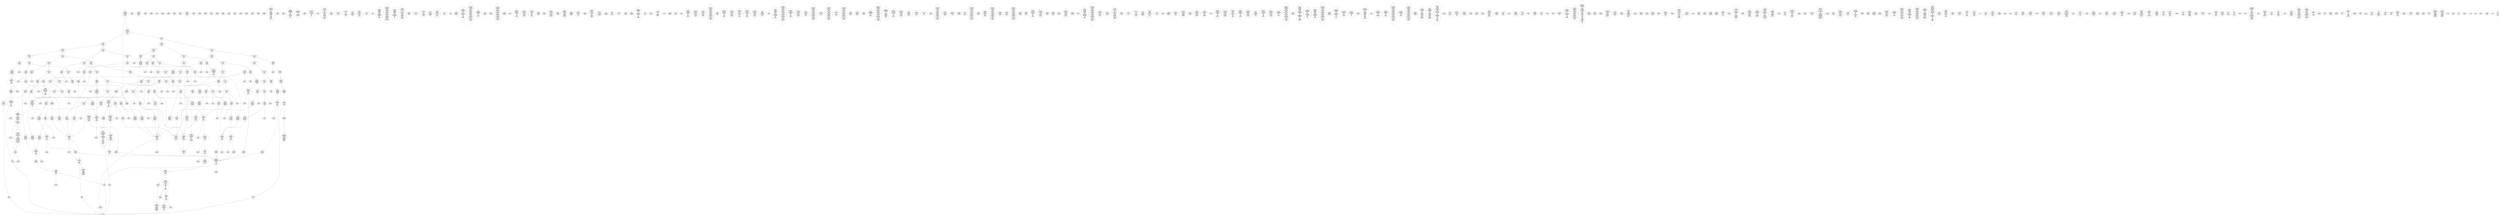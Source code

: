 /* Generated by GvGen v.1.0 (https://www.github.com/stricaud/gvgen) */

digraph G {
compound=true;
   node1 [label="[anywhere]"];
   node2 [label="# 0x0
PUSHX Data
PUSHX Data
MSTORE
PUSHX LogicData
CALLDATASIZE
LT
PUSHX Data
JUMPI
"];
   node3 [label="# 0xd
PUSHX Data
CALLDATALOAD
PUSHX BitData
SHR
PUSHX LogicData
GT
PUSHX Data
JUMPI
"];
   node4 [label="# 0x1e
PUSHX LogicData
GT
PUSHX Data
JUMPI
"];
   node5 [label="# 0x29
PUSHX LogicData
GT
PUSHX Data
JUMPI
"];
   node6 [label="# 0x34
PUSHX LogicData
EQ
PUSHX Data
JUMPI
"];
   node7 [label="# 0x3f
PUSHX LogicData
EQ
PUSHX Data
JUMPI
"];
   node8 [label="# 0x4a
PUSHX LogicData
EQ
PUSHX Data
JUMPI
"];
   node9 [label="# 0x55
PUSHX LogicData
EQ
PUSHX Data
JUMPI
"];
   node10 [label="# 0x60
PUSHX LogicData
EQ
PUSHX Data
JUMPI
"];
   node11 [label="# 0x6b
PUSHX Data
REVERT
"];
   node12 [label="# 0x6f
JUMPDEST
PUSHX LogicData
EQ
PUSHX Data
JUMPI
"];
   node13 [label="# 0x7b
PUSHX LogicData
EQ
PUSHX Data
JUMPI
"];
   node14 [label="# 0x86
PUSHX LogicData
EQ
PUSHX Data
JUMPI
"];
   node15 [label="# 0x91
PUSHX LogicData
EQ
PUSHX Data
JUMPI
"];
   node16 [label="# 0x9c
PUSHX LogicData
EQ
PUSHX Data
JUMPI
"];
   node17 [label="# 0xa7
PUSHX Data
REVERT
"];
   node18 [label="# 0xab
JUMPDEST
PUSHX LogicData
GT
PUSHX Data
JUMPI
"];
   node19 [label="# 0xb7
PUSHX LogicData
EQ
PUSHX Data
JUMPI
"];
   node20 [label="# 0xc2
PUSHX LogicData
EQ
PUSHX Data
JUMPI
"];
   node21 [label="# 0xcd
PUSHX LogicData
EQ
PUSHX Data
JUMPI
"];
   node22 [label="# 0xd8
PUSHX LogicData
EQ
PUSHX Data
JUMPI
"];
   node23 [label="# 0xe3
PUSHX LogicData
EQ
PUSHX Data
JUMPI
"];
   node24 [label="# 0xee
PUSHX Data
REVERT
"];
   node25 [label="# 0xf2
JUMPDEST
PUSHX LogicData
EQ
PUSHX Data
JUMPI
"];
   node26 [label="# 0xfe
PUSHX LogicData
EQ
PUSHX Data
JUMPI
"];
   node27 [label="# 0x109
PUSHX LogicData
EQ
PUSHX Data
JUMPI
"];
   node28 [label="# 0x114
PUSHX LogicData
EQ
PUSHX Data
JUMPI
"];
   node29 [label="# 0x11f
PUSHX LogicData
EQ
PUSHX Data
JUMPI
"];
   node30 [label="# 0x12a
PUSHX Data
REVERT
"];
   node31 [label="# 0x12e
JUMPDEST
PUSHX LogicData
GT
PUSHX Data
JUMPI
"];
   node32 [label="# 0x13a
PUSHX LogicData
GT
PUSHX Data
JUMPI
"];
   node33 [label="# 0x145
PUSHX LogicData
EQ
PUSHX Data
JUMPI
"];
   node34 [label="# 0x150
PUSHX LogicData
EQ
PUSHX Data
JUMPI
"];
   node35 [label="# 0x15b
PUSHX LogicData
EQ
PUSHX Data
JUMPI
"];
   node36 [label="# 0x166
PUSHX LogicData
EQ
PUSHX Data
JUMPI
"];
   node37 [label="# 0x171
PUSHX LogicData
EQ
PUSHX Data
JUMPI
"];
   node38 [label="# 0x17c
PUSHX Data
REVERT
"];
   node39 [label="# 0x180
JUMPDEST
PUSHX LogicData
EQ
PUSHX Data
JUMPI
"];
   node40 [label="# 0x18c
PUSHX LogicData
EQ
PUSHX Data
JUMPI
"];
   node41 [label="# 0x197
PUSHX LogicData
EQ
PUSHX Data
JUMPI
"];
   node42 [label="# 0x1a2
PUSHX LogicData
EQ
PUSHX Data
JUMPI
"];
   node43 [label="# 0x1ad
PUSHX LogicData
EQ
PUSHX Data
JUMPI
"];
   node44 [label="# 0x1b8
PUSHX Data
REVERT
"];
   node45 [label="# 0x1bc
JUMPDEST
PUSHX LogicData
GT
PUSHX Data
JUMPI
"];
   node46 [label="# 0x1c8
PUSHX LogicData
EQ
PUSHX Data
JUMPI
"];
   node47 [label="# 0x1d3
PUSHX LogicData
EQ
PUSHX Data
JUMPI
"];
   node48 [label="# 0x1de
PUSHX LogicData
EQ
PUSHX Data
JUMPI
"];
   node49 [label="# 0x1e9
PUSHX LogicData
EQ
PUSHX Data
JUMPI
"];
   node50 [label="# 0x1f4
PUSHX LogicData
EQ
PUSHX Data
JUMPI
"];
   node51 [label="# 0x1ff
PUSHX Data
REVERT
"];
   node52 [label="# 0x203
JUMPDEST
PUSHX LogicData
EQ
PUSHX Data
JUMPI
"];
   node53 [label="# 0x20f
PUSHX LogicData
EQ
PUSHX Data
JUMPI
"];
   node54 [label="# 0x21a
PUSHX LogicData
EQ
PUSHX Data
JUMPI
"];
   node55 [label="# 0x225
PUSHX LogicData
EQ
PUSHX Data
JUMPI
"];
   node56 [label="# 0x230
PUSHX LogicData
EQ
PUSHX Data
JUMPI
"];
   node57 [label="# 0x23b
JUMPDEST
PUSHX Data
REVERT
"];
   node58 [label="# 0x240
JUMPDEST
CALLVALUE
ISZERO
PUSHX Data
JUMPI
"];
   node59 [label="# 0x248
PUSHX Data
REVERT
"];
   node60 [label="# 0x24c
JUMPDEST
PUSHX Data
PUSHX Data
CALLDATASIZE
PUSHX Data
PUSHX Data
JUMP
"];
   node61 [label="# 0x25b
JUMPDEST
PUSHX Data
JUMP
"];
   node62 [label="# 0x260
JUMPDEST
PUSHX MemData
MLOAD
ISZERO
ISZERO
MSTORE
PUSHX ArithData
ADD
"];
   node63 [label="# 0x26c
JUMPDEST
PUSHX MemData
MLOAD
SUB
RETURN
"];
   node64 [label="# 0x275
JUMPDEST
CALLVALUE
ISZERO
PUSHX Data
JUMPI
"];
   node65 [label="# 0x27d
PUSHX Data
REVERT
"];
   node66 [label="# 0x281
JUMPDEST
PUSHX Data
PUSHX Data
JUMP
"];
   node67 [label="# 0x28a
JUMPDEST
PUSHX MemData
MLOAD
PUSHX Data
PUSHX Data
JUMP
"];
   node68 [label="# 0x297
JUMPDEST
CALLVALUE
ISZERO
PUSHX Data
JUMPI
"];
   node69 [label="# 0x29f
PUSHX Data
REVERT
"];
   node70 [label="# 0x2a3
JUMPDEST
PUSHX Data
PUSHX Data
CALLDATASIZE
PUSHX Data
PUSHX Data
JUMP
"];
   node71 [label="# 0x2b2
JUMPDEST
PUSHX Data
JUMP
"];
   node72 [label="# 0x2b7
JUMPDEST
PUSHX MemData
MLOAD
PUSHX ArithData
PUSHX BitData
PUSHX BitData
SHL
SUB
AND
MSTORE
PUSHX ArithData
ADD
PUSHX Data
JUMP
"];
   node73 [label="# 0x2cf
JUMPDEST
CALLVALUE
ISZERO
PUSHX Data
JUMPI
"];
   node74 [label="# 0x2d7
PUSHX Data
REVERT
"];
   node75 [label="# 0x2db
JUMPDEST
PUSHX Data
PUSHX Data
JUMP
"];
   node76 [label="# 0x2e4
JUMPDEST
CALLVALUE
ISZERO
PUSHX Data
JUMPI
"];
   node77 [label="# 0x2ec
PUSHX Data
REVERT
"];
   node78 [label="# 0x2f0
JUMPDEST
PUSHX Data
PUSHX Data
CALLDATASIZE
PUSHX Data
PUSHX Data
JUMP
"];
   node79 [label="# 0x2ff
JUMPDEST
PUSHX Data
JUMP
"];
   node80 [label="# 0x304
JUMPDEST
STOP
"];
   node81 [label="# 0x306
JUMPDEST
CALLVALUE
ISZERO
PUSHX Data
JUMPI
"];
   node82 [label="# 0x30e
PUSHX Data
REVERT
"];
   node83 [label="# 0x312
JUMPDEST
PUSHX Data
PUSHX StorData
SLOAD
JUMP
"];
   node84 [label="# 0x31c
JUMPDEST
PUSHX MemData
MLOAD
MSTORE
PUSHX ArithData
ADD
PUSHX Data
JUMP
"];
   node85 [label="# 0x32a
JUMPDEST
CALLVALUE
ISZERO
PUSHX Data
JUMPI
"];
   node86 [label="# 0x332
PUSHX Data
REVERT
"];
   node87 [label="# 0x336
JUMPDEST
PUSHX Data
PUSHX Data
CALLDATASIZE
PUSHX Data
PUSHX Data
JUMP
"];
   node88 [label="# 0x345
JUMPDEST
PUSHX Data
JUMP
"];
   node89 [label="# 0x34a
JUMPDEST
CALLVALUE
ISZERO
PUSHX Data
JUMPI
"];
   node90 [label="# 0x352
PUSHX Data
REVERT
"];
   node91 [label="# 0x356
JUMPDEST
PUSHX Data
PUSHX Data
JUMP
"];
   node92 [label="# 0x35f
JUMPDEST
CALLVALUE
ISZERO
PUSHX Data
JUMPI
"];
   node93 [label="# 0x367
PUSHX Data
REVERT
"];
   node94 [label="# 0x36b
JUMPDEST
PUSHX Data
PUSHX Data
CALLDATASIZE
PUSHX Data
PUSHX Data
JUMP
"];
   node95 [label="# 0x37a
JUMPDEST
PUSHX Data
JUMP
"];
   node96 [label="# 0x37f
JUMPDEST
CALLVALUE
ISZERO
PUSHX Data
JUMPI
"];
   node97 [label="# 0x387
PUSHX Data
REVERT
"];
   node98 [label="# 0x38b
JUMPDEST
PUSHX Data
PUSHX Data
JUMP
"];
   node99 [label="# 0x395
JUMPDEST
CALLVALUE
ISZERO
PUSHX Data
JUMPI
"];
   node100 [label="# 0x39d
PUSHX Data
REVERT
"];
   node101 [label="# 0x3a1
JUMPDEST
PUSHX Data
PUSHX Data
JUMP
"];
   node102 [label="# 0x3aa
JUMPDEST
CALLVALUE
ISZERO
PUSHX Data
JUMPI
"];
   node103 [label="# 0x3b2
PUSHX Data
REVERT
"];
   node104 [label="# 0x3b6
JUMPDEST
PUSHX Data
PUSHX Data
CALLDATASIZE
PUSHX Data
PUSHX Data
JUMP
"];
   node105 [label="# 0x3c5
JUMPDEST
PUSHX Data
JUMP
"];
   node106 [label="# 0x3ca
JUMPDEST
CALLVALUE
ISZERO
PUSHX Data
JUMPI
"];
   node107 [label="# 0x3d2
PUSHX Data
REVERT
"];
   node108 [label="# 0x3d6
JUMPDEST
PUSHX Data
PUSHX Data
CALLDATASIZE
PUSHX Data
PUSHX Data
JUMP
"];
   node109 [label="# 0x3e5
JUMPDEST
PUSHX Data
JUMP
"];
   node110 [label="# 0x3ea
JUMPDEST
PUSHX MemData
MLOAD
PUSHX Data
PUSHX Data
JUMP
"];
   node111 [label="# 0x3f7
JUMPDEST
CALLVALUE
ISZERO
PUSHX Data
JUMPI
"];
   node112 [label="# 0x3ff
PUSHX Data
REVERT
"];
   node113 [label="# 0x403
JUMPDEST
PUSHX Data
PUSHX Data
CALLDATASIZE
PUSHX Data
PUSHX Data
JUMP
"];
   node114 [label="# 0x412
JUMPDEST
PUSHX Data
JUMP
"];
   node115 [label="# 0x417
JUMPDEST
CALLVALUE
ISZERO
PUSHX Data
JUMPI
"];
   node116 [label="# 0x41f
PUSHX Data
REVERT
"];
   node117 [label="# 0x423
JUMPDEST
PUSHX Data
PUSHX Data
CALLDATASIZE
PUSHX Data
PUSHX Data
JUMP
"];
   node118 [label="# 0x432
JUMPDEST
PUSHX Data
JUMP
"];
   node119 [label="# 0x437
JUMPDEST
CALLVALUE
ISZERO
PUSHX Data
JUMPI
"];
   node120 [label="# 0x43f
PUSHX Data
REVERT
"];
   node121 [label="# 0x443
JUMPDEST
PUSHX StorData
SLOAD
PUSHX Data
PUSHX Data
DIV
PUSHX BitData
AND
JUMP
"];
   node122 [label="# 0x456
JUMPDEST
CALLVALUE
ISZERO
PUSHX Data
JUMPI
"];
   node123 [label="# 0x45e
PUSHX Data
REVERT
"];
   node124 [label="# 0x462
JUMPDEST
PUSHX Data
PUSHX Data
JUMP
"];
   node125 [label="# 0x46b
JUMPDEST
CALLVALUE
ISZERO
PUSHX Data
JUMPI
"];
   node126 [label="# 0x473
PUSHX Data
REVERT
"];
   node127 [label="# 0x477
JUMPDEST
PUSHX Data
PUSHX Data
CALLDATASIZE
PUSHX Data
PUSHX Data
JUMP
"];
   node128 [label="# 0x486
JUMPDEST
PUSHX Data
JUMP
"];
   node129 [label="# 0x48b
JUMPDEST
CALLVALUE
ISZERO
PUSHX Data
JUMPI
"];
   node130 [label="# 0x493
PUSHX Data
REVERT
"];
   node131 [label="# 0x497
JUMPDEST
PUSHX StorData
SLOAD
PUSHX Data
PUSHX BitData
AND
JUMP
"];
   node132 [label="# 0x4a5
JUMPDEST
CALLVALUE
ISZERO
PUSHX Data
JUMPI
"];
   node133 [label="# 0x4ad
PUSHX Data
REVERT
"];
   node134 [label="# 0x4b1
JUMPDEST
PUSHX Data
PUSHX Data
CALLDATASIZE
PUSHX Data
PUSHX Data
JUMP
"];
   node135 [label="# 0x4c0
JUMPDEST
PUSHX Data
JUMP
"];
   node136 [label="# 0x4c5
JUMPDEST
CALLVALUE
ISZERO
PUSHX Data
JUMPI
"];
   node137 [label="# 0x4cd
PUSHX Data
REVERT
"];
   node138 [label="# 0x4d1
JUMPDEST
PUSHX Data
PUSHX Data
CALLDATASIZE
PUSHX Data
PUSHX Data
JUMP
"];
   node139 [label="# 0x4e0
JUMPDEST
PUSHX Data
JUMP
"];
   node140 [label="# 0x4e5
JUMPDEST
CALLVALUE
ISZERO
PUSHX Data
JUMPI
"];
   node141 [label="# 0x4ed
PUSHX Data
REVERT
"];
   node142 [label="# 0x4f1
JUMPDEST
PUSHX Data
PUSHX Data
JUMP
"];
   node143 [label="# 0x4fa
JUMPDEST
CALLVALUE
ISZERO
PUSHX Data
JUMPI
"];
   node144 [label="# 0x502
PUSHX Data
REVERT
"];
   node145 [label="# 0x506
JUMPDEST
PUSHX Data
PUSHX Data
CALLDATASIZE
PUSHX Data
PUSHX Data
JUMP
"];
   node146 [label="# 0x515
JUMPDEST
PUSHX Data
JUMP
"];
   node147 [label="# 0x51a
JUMPDEST
CALLVALUE
ISZERO
PUSHX Data
JUMPI
"];
   node148 [label="# 0x522
PUSHX Data
REVERT
"];
   node149 [label="# 0x526
JUMPDEST
PUSHX Data
PUSHX Data
JUMP
"];
   node150 [label="# 0x52f
JUMPDEST
CALLVALUE
ISZERO
PUSHX Data
JUMPI
"];
   node151 [label="# 0x537
PUSHX Data
REVERT
"];
   node152 [label="# 0x53b
JUMPDEST
PUSHX Data
PUSHX Data
CALLDATASIZE
PUSHX Data
PUSHX Data
JUMP
"];
   node153 [label="# 0x54a
JUMPDEST
PUSHX Data
JUMP
"];
   node154 [label="# 0x54f
JUMPDEST
CALLVALUE
ISZERO
PUSHX Data
JUMPI
"];
   node155 [label="# 0x557
PUSHX Data
REVERT
"];
   node156 [label="# 0x55b
JUMPDEST
PUSHX StorData
SLOAD
PUSHX ArithData
PUSHX BitData
PUSHX BitData
SHL
SUB
AND
PUSHX Data
JUMP
"];
   node157 [label="# 0x56d
JUMPDEST
CALLVALUE
ISZERO
PUSHX Data
JUMPI
"];
   node158 [label="# 0x575
PUSHX Data
REVERT
"];
   node159 [label="# 0x579
JUMPDEST
PUSHX Data
PUSHX StorData
SLOAD
JUMP
"];
   node160 [label="# 0x583
JUMPDEST
CALLVALUE
ISZERO
PUSHX Data
JUMPI
"];
   node161 [label="# 0x58b
PUSHX Data
REVERT
"];
   node162 [label="# 0x58f
JUMPDEST
PUSHX Data
PUSHX Data
JUMP
"];
   node163 [label="# 0x598
JUMPDEST
PUSHX Data
PUSHX Data
CALLDATASIZE
PUSHX Data
PUSHX Data
JUMP
"];
   node164 [label="# 0x5a6
JUMPDEST
PUSHX Data
JUMP
"];
   node165 [label="# 0x5ab
JUMPDEST
CALLVALUE
ISZERO
PUSHX Data
JUMPI
"];
   node166 [label="# 0x5b3
PUSHX Data
REVERT
"];
   node167 [label="# 0x5b7
JUMPDEST
PUSHX Data
PUSHX Data
CALLDATASIZE
PUSHX Data
PUSHX Data
JUMP
"];
   node168 [label="# 0x5c6
JUMPDEST
PUSHX Data
JUMP
"];
   node169 [label="# 0x5cb
JUMPDEST
CALLVALUE
ISZERO
PUSHX Data
JUMPI
"];
   node170 [label="# 0x5d3
PUSHX Data
REVERT
"];
   node171 [label="# 0x5d7
JUMPDEST
PUSHX Data
PUSHX Data
CALLDATASIZE
PUSHX Data
PUSHX Data
JUMP
"];
   node172 [label="# 0x5e6
JUMPDEST
PUSHX Data
JUMP
"];
   node173 [label="# 0x5eb
JUMPDEST
CALLVALUE
ISZERO
PUSHX Data
JUMPI
"];
   node174 [label="# 0x5f3
PUSHX Data
REVERT
"];
   node175 [label="# 0x5f7
JUMPDEST
PUSHX Data
PUSHX Data
CALLDATASIZE
PUSHX Data
PUSHX Data
JUMP
"];
   node176 [label="# 0x606
JUMPDEST
PUSHX Data
JUMP
"];
   node177 [label="# 0x60b
JUMPDEST
CALLVALUE
ISZERO
PUSHX Data
JUMPI
"];
   node178 [label="# 0x613
PUSHX Data
REVERT
"];
   node179 [label="# 0x617
JUMPDEST
PUSHX Data
PUSHX StorData
SLOAD
JUMP
"];
   node180 [label="# 0x621
JUMPDEST
CALLVALUE
ISZERO
PUSHX Data
JUMPI
"];
   node181 [label="# 0x629
PUSHX Data
REVERT
"];
   node182 [label="# 0x62d
JUMPDEST
PUSHX Data
PUSHX Data
CALLDATASIZE
PUSHX Data
PUSHX Data
JUMP
"];
   node183 [label="# 0x63c
JUMPDEST
PUSHX Data
JUMP
"];
   node184 [label="# 0x641
JUMPDEST
CALLVALUE
ISZERO
PUSHX Data
JUMPI
"];
   node185 [label="# 0x649
PUSHX Data
REVERT
"];
   node186 [label="# 0x64d
JUMPDEST
PUSHX StorData
SLOAD
PUSHX Data
PUSHX Data
DIV
PUSHX BitData
AND
JUMP
"];
   node187 [label="# 0x661
JUMPDEST
CALLVALUE
ISZERO
PUSHX Data
JUMPI
"];
   node188 [label="# 0x669
PUSHX Data
REVERT
"];
   node189 [label="# 0x66d
JUMPDEST
PUSHX Data
PUSHX Data
JUMP
"];
   node190 [label="# 0x676
JUMPDEST
CALLVALUE
ISZERO
PUSHX Data
JUMPI
"];
   node191 [label="# 0x67e
PUSHX Data
REVERT
"];
   node192 [label="# 0x682
JUMPDEST
PUSHX Data
PUSHX Data
CALLDATASIZE
PUSHX Data
PUSHX Data
JUMP
"];
   node193 [label="# 0x691
JUMPDEST
PUSHX Data
JUMP
"];
   node194 [label="# 0x696
JUMPDEST
CALLVALUE
ISZERO
PUSHX Data
JUMPI
"];
   node195 [label="# 0x69e
PUSHX Data
REVERT
"];
   node196 [label="# 0x6a2
JUMPDEST
PUSHX Data
PUSHX Data
CALLDATASIZE
PUSHX Data
PUSHX Data
JUMP
"];
   node197 [label="# 0x6b1
JUMPDEST
PUSHX ArithData
PUSHX BitData
PUSHX BitData
SHL
SUB
AND
PUSHX Data
MSTORE
PUSHX Data
PUSHX Data
MSTORE
PUSHX Data
SHA3
AND
MSTORE
MSTORE
SHA3
SLOAD
PUSHX BitData
AND
JUMP
"];
   node198 [label="# 0x6df
JUMPDEST
CALLVALUE
ISZERO
PUSHX Data
JUMPI
"];
   node199 [label="# 0x6e7
PUSHX Data
REVERT
"];
   node200 [label="# 0x6eb
JUMPDEST
PUSHX Data
PUSHX Data
CALLDATASIZE
PUSHX Data
PUSHX Data
JUMP
"];
   node201 [label="# 0x6fa
JUMPDEST
PUSHX Data
JUMP
"];
   node202 [label="# 0x6ff
JUMPDEST
CALLVALUE
ISZERO
PUSHX Data
JUMPI
"];
   node203 [label="# 0x707
PUSHX Data
REVERT
"];
   node204 [label="# 0x70b
JUMPDEST
PUSHX Data
PUSHX Data
CALLDATASIZE
PUSHX Data
PUSHX Data
JUMP
"];
   node205 [label="# 0x71a
JUMPDEST
PUSHX Data
JUMP
"];
   node206 [label="# 0x71f
JUMPDEST
PUSHX Data
PUSHX ArithData
PUSHX BitData
PUSHX BitData
SHL
SUB
NOT
AND
PUSHX BitData
PUSHX BitData
SHL
EQ
PUSHX Data
JUMPI
"];
   node207 [label="# 0x73b
PUSHX ArithData
PUSHX BitData
PUSHX BitData
SHL
SUB
NOT
AND
PUSHX BitData
PUSHX BitData
SHL
EQ
"];
   node208 [label="# 0x750
JUMPDEST
PUSHX Data
JUMPI
"];
   node209 [label="# 0x756
PUSHX BitData
PUSHX BitData
SHL
PUSHX ArithData
PUSHX BitData
PUSHX BitData
SHL
SUB
NOT
AND
EQ
"];
   node210 [label="# 0x76b
JUMPDEST
JUMP
"];
   node211 [label="# 0x771
JUMPDEST
PUSHX Data
PUSHX StorData
SLOAD
PUSHX Data
PUSHX Data
JUMP
"];
   node212 [label="# 0x780
JUMPDEST
PUSHX ArithData
ADD
PUSHX ArithData
DIV
MUL
PUSHX ArithData
ADD
PUSHX MemData
MLOAD
ADD
PUSHX Data
MSTORE
MSTORE
PUSHX ArithData
ADD
SLOAD
PUSHX Data
PUSHX Data
JUMP
"];
   node213 [label="# 0x7ac
JUMPDEST
ISZERO
PUSHX Data
JUMPI
"];
   node214 [label="# 0x7b3
PUSHX LogicData
LT
PUSHX Data
JUMPI
"];
   node215 [label="# 0x7bb
PUSHX ArithData
SLOAD
DIV
MUL
MSTORE
PUSHX ArithData
ADD
PUSHX Data
JUMP
"];
   node216 [label="# 0x7ce
JUMPDEST
ADD
PUSHX Data
MSTORE
PUSHX Data
PUSHX Data
SHA3
"];
   node217 [label="# 0x7dc
JUMPDEST
SLOAD
MSTORE
PUSHX ArithData
ADD
PUSHX ArithData
ADD
GT
PUSHX Data
JUMPI
"];
   node218 [label="# 0x7f0
SUB
PUSHX BitData
AND
ADD
"];
   node219 [label="# 0x7f9
JUMPDEST
JUMP
"];
   node220 [label="# 0x803
JUMPDEST
PUSHX Data
MSTORE
PUSHX Data
PUSHX Data
MSTORE
PUSHX Data
SHA3
SLOAD
PUSHX ArithData
PUSHX BitData
PUSHX BitData
SHL
SUB
AND
PUSHX Data
JUMPI
"];
   node221 [label="# 0x820
PUSHX MemData
MLOAD
PUSHX BitData
PUSHX BitData
SHL
MSTORE
PUSHX Data
PUSHX ArithData
ADD
MSTORE
PUSHX Data
PUSHX ArithData
ADD
MSTORE
PUSHX Data
PUSHX ArithData
ADD
MSTORE
PUSHX BitData
PUSHX BitData
SHL
PUSHX ArithData
ADD
MSTORE
PUSHX ArithData
ADD
"];
   node222 [label="# 0x878
JUMPDEST
PUSHX MemData
MLOAD
SUB
REVERT
"];
   node223 [label="# 0x881
JUMPDEST
PUSHX Data
MSTORE
PUSHX Data
PUSHX Data
MSTORE
PUSHX Data
SHA3
SLOAD
PUSHX ArithData
PUSHX BitData
PUSHX BitData
SHL
SUB
AND
JUMP
"];
   node224 [label="# 0x89d
JUMPDEST
PUSHX StorData
SLOAD
PUSHX Data
PUSHX Data
JUMP
"];
   node225 [label="# 0x8aa
JUMPDEST
PUSHX ArithData
ADD
PUSHX ArithData
DIV
MUL
PUSHX ArithData
ADD
PUSHX MemData
MLOAD
ADD
PUSHX Data
MSTORE
MSTORE
PUSHX ArithData
ADD
SLOAD
PUSHX Data
PUSHX Data
JUMP
"];
   node226 [label="# 0x8d6
JUMPDEST
ISZERO
PUSHX Data
JUMPI
"];
   node227 [label="# 0x8dd
PUSHX LogicData
LT
PUSHX Data
JUMPI
"];
   node228 [label="# 0x8e5
PUSHX ArithData
SLOAD
DIV
MUL
MSTORE
PUSHX ArithData
ADD
PUSHX Data
JUMP
"];
   node229 [label="# 0x8f8
JUMPDEST
ADD
PUSHX Data
MSTORE
PUSHX Data
PUSHX Data
SHA3
"];
   node230 [label="# 0x906
JUMPDEST
SLOAD
MSTORE
PUSHX ArithData
ADD
PUSHX ArithData
ADD
GT
PUSHX Data
JUMPI
"];
   node231 [label="# 0x91a
SUB
PUSHX BitData
AND
ADD
"];
   node232 [label="# 0x923
JUMPDEST
JUMP
"];
   node233 [label="# 0x92b
JUMPDEST
PUSHX Data
PUSHX Data
PUSHX Data
JUMP
"];
   node234 [label="# 0x936
JUMPDEST
PUSHX ArithData
PUSHX BitData
PUSHX BitData
SHL
SUB
AND
PUSHX ArithData
PUSHX BitData
PUSHX BitData
SHL
SUB
AND
EQ
ISZERO
PUSHX Data
JUMPI
"];
   node235 [label="# 0x953
PUSHX MemData
MLOAD
PUSHX BitData
PUSHX BitData
SHL
MSTORE
PUSHX Data
PUSHX ArithData
ADD
MSTORE
PUSHX Data
PUSHX ArithData
ADD
MSTORE
PUSHX Data
PUSHX ArithData
ADD
MSTORE
PUSHX BitData
PUSHX BitData
SHL
PUSHX ArithData
ADD
MSTORE
PUSHX ArithData
ADD
PUSHX Data
JUMP
"];
   node236 [label="# 0x9a4
JUMPDEST
CALLER
PUSHX ArithData
PUSHX BitData
PUSHX BitData
SHL
SUB
AND
EQ
PUSHX Data
JUMPI
"];
   node237 [label="# 0x9b6
PUSHX Data
CALLER
PUSHX Data
JUMP
"];
   node238 [label="# 0x9c0
JUMPDEST
PUSHX Data
JUMPI
"];
   node239 [label="# 0x9c5
PUSHX MemData
MLOAD
PUSHX BitData
PUSHX BitData
SHL
MSTORE
PUSHX Data
PUSHX ArithData
ADD
MSTORE
PUSHX Data
PUSHX ArithData
ADD
MSTORE
PUSHX Data
PUSHX ArithData
ADD
MSTORE
PUSHX Data
PUSHX ArithData
ADD
MSTORE
PUSHX ArithData
ADD
PUSHX Data
JUMP
"];
   node240 [label="# 0xa32
JUMPDEST
PUSHX Data
PUSHX Data
JUMP
"];
   node241 [label="# 0xa3c
JUMPDEST
JUMP
"];
   node242 [label="# 0xa41
JUMPDEST
PUSHX StorData
SLOAD
PUSHX ArithData
PUSHX BitData
PUSHX BitData
SHL
SUB
AND
CALLER
EQ
PUSHX Data
JUMPI
"];
   node243 [label="# 0xa54
PUSHX MemData
MLOAD
PUSHX BitData
PUSHX BitData
SHL
MSTORE
PUSHX ArithData
ADD
PUSHX Data
PUSHX Data
JUMP
"];
   node244 [label="# 0xa6b
JUMPDEST
PUSHX StorData
SLOAD
PUSHX BitData
NOT
AND
ISZERO
ISZERO
OR
SSTORE
JUMP
"];
   node245 [label="# 0xa7e
JUMPDEST
PUSHX Data
PUSHX Data
PUSHX StorData
SLOAD
JUMP
"];
   node246 [label="# 0xa89
JUMPDEST
JUMP
"];
   node247 [label="# 0xa8e
JUMPDEST
PUSHX Data
CALLER
PUSHX Data
JUMP
"];
   node248 [label="# 0xa98
JUMPDEST
PUSHX Data
JUMPI
"];
   node249 [label="# 0xa9d
PUSHX MemData
MLOAD
PUSHX BitData
PUSHX BitData
SHL
MSTORE
PUSHX ArithData
ADD
PUSHX Data
PUSHX Data
JUMP
"];
   node250 [label="# 0xab4
JUMPDEST
PUSHX Data
PUSHX Data
JUMP
"];
   node251 [label="# 0xabf
JUMPDEST
PUSHX StorData
SLOAD
PUSHX ArithData
PUSHX BitData
PUSHX BitData
SHL
SUB
AND
CALLER
EQ
PUSHX Data
JUMPI
"];
   node252 [label="# 0xad2
PUSHX MemData
MLOAD
PUSHX BitData
PUSHX BitData
SHL
MSTORE
PUSHX ArithData
ADD
PUSHX Data
PUSHX Data
JUMP
"];
   node253 [label="# 0xae9
JUMPDEST
PUSHX Data
PUSHX Data
PUSHX StorData
SLOAD
PUSHX ArithData
PUSHX BitData
PUSHX BitData
SHL
SUB
AND
JUMP
"];
   node254 [label="# 0xafd
JUMPDEST
PUSHX ArithData
PUSHX BitData
PUSHX BitData
SHL
SUB
AND
SELFBALANCE
PUSHX MemData
MLOAD
PUSHX Data
PUSHX MemData
MLOAD
SUB
GAS
CALL
RETURNDATASIZE
PUSHX LogicData
EQ
PUSHX Data
JUMPI
"];
   node255 [label="# 0xb26
PUSHX MemData
MLOAD
PUSHX BitData
NOT
PUSHX ArithData
RETURNDATASIZE
ADD
AND
ADD
PUSHX Data
MSTORE
RETURNDATASIZE
MSTORE
RETURNDATASIZE
PUSHX Data
PUSHX ArithData
ADD
RETURNDATACOPY
PUSHX Data
JUMP
"];
   node256 [label="# 0xb47
JUMPDEST
PUSHX Data
"];
   node257 [label="# 0xb4c
JUMPDEST
PUSHX Data
JUMPI
"];
   node258 [label="# 0xb56
PUSHX Data
REVERT
"];
   node259 [label="# 0xb5a
JUMPDEST
JUMP
"];
   node260 [label="# 0xb5d
JUMPDEST
PUSHX Data
PUSHX MemData
MLOAD
PUSHX ArithData
ADD
PUSHX Data
MSTORE
PUSHX Data
MSTORE
PUSHX Data
JUMP
"];
   node261 [label="# 0xb78
JUMPDEST
PUSHX Data
PUSHX Data
PUSHX Data
PUSHX Data
JUMP
"];
   node262 [label="# 0xb85
JUMPDEST
PUSHX Data
PUSHX LogicData
GT
ISZERO
PUSHX Data
JUMPI
"];
   node263 [label="# 0xb9b
PUSHX Data
PUSHX Data
JUMP
"];
   node264 [label="# 0xba2
JUMPDEST
PUSHX MemData
MLOAD
MSTORE
PUSHX ArithData
MUL
PUSHX ArithData
ADD
ADD
PUSHX Data
MSTORE
ISZERO
PUSHX Data
JUMPI
"];
   node265 [label="# 0xbbc
PUSHX ArithData
ADD
PUSHX ArithData
MUL
CALLDATASIZE
CALLDATACOPY
ADD
"];
   node266 [label="# 0xbcb
JUMPDEST
PUSHX Data
PUSHX Data
"];
   node267 [label="# 0xbd3
JUMPDEST
LT
ISZERO
PUSHX Data
JUMPI
"];
   node268 [label="# 0xbdd
PUSHX LogicData
GT
ISZERO
"];
   node269 [label="# 0xbe4
JUMPDEST
ISZERO
PUSHX Data
JUMPI
"];
   node270 [label="# 0xbea
PUSHX Data
PUSHX Data
PUSHX Data
JUMP
"];
   node271 [label="# 0xbf4
JUMPDEST
PUSHX ArithData
PUSHX BitData
PUSHX BitData
SHL
SUB
AND
PUSHX ArithData
PUSHX BitData
PUSHX BitData
SHL
SUB
AND
EQ
ISZERO
PUSHX Data
JUMPI
"];
   node272 [label="# 0xc11
MLOAD
LT
PUSHX Data
JUMPI
"];
   node273 [label="# 0xc1c
PUSHX Data
PUSHX Data
JUMP
"];
   node274 [label="# 0xc23
JUMPDEST
PUSHX ArithData
MUL
ADD
ADD
MSTORE
PUSHX Data
PUSHX Data
JUMP
"];
   node275 [label="# 0xc38
JUMPDEST
"];
   node276 [label="# 0xc3c
JUMPDEST
PUSHX Data
PUSHX Data
JUMP
"];
   node277 [label="# 0xc46
JUMPDEST
PUSHX Data
JUMP
"];
   node278 [label="# 0xc4f
JUMPDEST
JUMP
"];
   node279 [label="# 0xc59
JUMPDEST
PUSHX StorData
SLOAD
PUSHX ArithData
PUSHX BitData
PUSHX BitData
SHL
SUB
AND
CALLER
EQ
PUSHX Data
JUMPI
"];
   node280 [label="# 0xc6c
PUSHX MemData
MLOAD
PUSHX BitData
PUSHX BitData
SHL
MSTORE
PUSHX ArithData
ADD
PUSHX Data
PUSHX Data
JUMP
"];
   node281 [label="# 0xc83
JUMPDEST
PUSHX StorData
SLOAD
PUSHX Data
DIV
PUSHX BitData
AND
ISZERO
PUSHX Data
JUMPI
"];
   node282 [label="# 0xc95
PUSHX MemData
MLOAD
PUSHX BitData
PUSHX BitData
SHL
MSTORE
PUSHX Data
PUSHX ArithData
ADD
MSTORE
PUSHX Data
PUSHX ArithData
ADD
MSTORE
PUSHX BitData
PUSHX BitData
SHL
PUSHX ArithData
ADD
MSTORE
PUSHX ArithData
ADD
PUSHX Data
JUMP
"];
   node283 [label="# 0xcd5
JUMPDEST
PUSHX Data
SSTORE
JUMP
"];
   node284 [label="# 0xcda
JUMPDEST
PUSHX StorData
SLOAD
PUSHX ArithData
PUSHX BitData
PUSHX BitData
SHL
SUB
AND
CALLER
EQ
PUSHX Data
JUMPI
"];
   node285 [label="# 0xced
PUSHX MemData
MLOAD
PUSHX BitData
PUSHX BitData
SHL
MSTORE
PUSHX ArithData
ADD
PUSHX Data
PUSHX Data
JUMP
"];
   node286 [label="# 0xd04
JUMPDEST
PUSHX StorData
SLOAD
ISZERO
ISZERO
PUSHX ArithData
MUL
PUSHX BitData
NOT
AND
OR
SSTORE
JUMP
"];
   node287 [label="# 0xd20
JUMPDEST
PUSHX StorData
SLOAD
PUSHX Data
PUSHX Data
JUMP
"];
   node288 [label="# 0xd2d
JUMPDEST
PUSHX StorData
SLOAD
PUSHX ArithData
PUSHX BitData
PUSHX BitData
SHL
SUB
AND
CALLER
EQ
PUSHX Data
JUMPI
"];
   node289 [label="# 0xd40
PUSHX MemData
MLOAD
PUSHX BitData
PUSHX BitData
SHL
MSTORE
PUSHX ArithData
ADD
PUSHX Data
PUSHX Data
JUMP
"];
   node290 [label="# 0xd57
JUMPDEST
MLOAD
PUSHX Data
PUSHX Data
PUSHX ArithData
ADD
PUSHX Data
JUMP
"];
   node291 [label="# 0xd6a
JUMPDEST
JUMP
"];
   node292 [label="# 0xd6e
JUMPDEST
PUSHX Data
MSTORE
PUSHX Data
PUSHX Data
MSTORE
PUSHX Data
SHA3
SLOAD
PUSHX ArithData
PUSHX BitData
PUSHX BitData
SHL
SUB
AND
PUSHX Data
JUMPI
"];
   node293 [label="# 0xd8c
PUSHX MemData
MLOAD
PUSHX BitData
PUSHX BitData
SHL
MSTORE
PUSHX Data
PUSHX ArithData
ADD
MSTORE
PUSHX Data
PUSHX ArithData
ADD
MSTORE
PUSHX Data
PUSHX ArithData
ADD
MSTORE
PUSHX BitData
PUSHX BitData
SHL
PUSHX ArithData
ADD
MSTORE
PUSHX ArithData
ADD
PUSHX Data
JUMP
"];
   node294 [label="# 0xde5
JUMPDEST
PUSHX StorData
SLOAD
PUSHX ArithData
PUSHX BitData
PUSHX BitData
SHL
SUB
AND
CALLER
EQ
PUSHX Data
JUMPI
"];
   node295 [label="# 0xdf8
PUSHX MemData
MLOAD
PUSHX BitData
PUSHX BitData
SHL
MSTORE
PUSHX ArithData
ADD
PUSHX Data
PUSHX Data
JUMP
"];
   node296 [label="# 0xe0f
JUMPDEST
PUSHX StorData
SLOAD
PUSHX BitData
AND
ISZERO
PUSHX Data
JUMPI
"];
   node297 [label="# 0xe1b
PUSHX MemData
MLOAD
PUSHX BitData
PUSHX BitData
SHL
MSTORE
PUSHX Data
PUSHX ArithData
ADD
MSTORE
PUSHX Data
PUSHX ArithData
ADD
MSTORE
PUSHX BitData
PUSHX BitData
SHL
PUSHX ArithData
ADD
MSTORE
PUSHX ArithData
ADD
PUSHX Data
JUMP
"];
   node298 [label="# 0xe5c
JUMPDEST
PUSHX LogicData
GT
PUSHX Data
JUMPI
"];
   node299 [label="# 0xe65
PUSHX MemData
MLOAD
PUSHX BitData
PUSHX BitData
SHL
MSTORE
PUSHX Data
PUSHX ArithData
ADD
MSTORE
PUSHX Data
PUSHX ArithData
ADD
MSTORE
PUSHX BitData
PUSHX BitData
SHL
PUSHX ArithData
ADD
MSTORE
PUSHX ArithData
ADD
PUSHX Data
JUMP
"];
   node300 [label="# 0xea3
JUMPDEST
PUSHX StorData
SLOAD
GT
ISZERO
PUSHX Data
JUMPI
"];
   node301 [label="# 0xeae
PUSHX MemData
MLOAD
PUSHX BitData
PUSHX BitData
SHL
MSTORE
PUSHX Data
PUSHX ArithData
ADD
MSTORE
PUSHX Data
PUSHX ArithData
ADD
MSTORE
PUSHX BitData
PUSHX BitData
SHL
PUSHX ArithData
ADD
MSTORE
PUSHX ArithData
ADD
PUSHX Data
JUMP
"];
   node302 [label="# 0xeea
JUMPDEST
PUSHX Data
CALLER
PUSHX Data
JUMP
"];
   node303 [label="# 0xef4
JUMPDEST
PUSHX StorData
SLOAD
PUSHX Data
PUSHX Data
JUMP
"];
   node304 [label="# 0xf02
JUMPDEST
PUSHX Data
SSTORE
JUMP
"];
   node305 [label="# 0xf08
JUMPDEST
PUSHX StorData
SLOAD
PUSHX Data
PUSHX Data
JUMP
"];
   node306 [label="# 0xf15
JUMPDEST
PUSHX Data
PUSHX ArithData
PUSHX BitData
PUSHX BitData
SHL
SUB
AND
PUSHX Data
JUMPI
"];
   node307 [label="# 0xf26
PUSHX MemData
MLOAD
PUSHX BitData
PUSHX BitData
SHL
MSTORE
PUSHX Data
PUSHX ArithData
ADD
MSTORE
PUSHX Data
PUSHX ArithData
ADD
MSTORE
PUSHX Data
PUSHX ArithData
ADD
MSTORE
PUSHX BitData
PUSHX BitData
SHL
PUSHX ArithData
ADD
MSTORE
PUSHX ArithData
ADD
PUSHX Data
JUMP
"];
   node308 [label="# 0xf80
JUMPDEST
PUSHX ArithData
PUSHX BitData
PUSHX BitData
SHL
SUB
AND
PUSHX Data
MSTORE
PUSHX Data
PUSHX Data
MSTORE
PUSHX Data
SHA3
SLOAD
JUMP
"];
   node309 [label="# 0xf9c
JUMPDEST
PUSHX StorData
SLOAD
PUSHX ArithData
PUSHX BitData
PUSHX BitData
SHL
SUB
AND
CALLER
EQ
PUSHX Data
JUMPI
"];
   node310 [label="# 0xfaf
PUSHX MemData
MLOAD
PUSHX BitData
PUSHX BitData
SHL
MSTORE
PUSHX ArithData
ADD
PUSHX Data
PUSHX Data
JUMP
"];
   node311 [label="# 0xfc6
JUMPDEST
PUSHX Data
PUSHX Data
PUSHX Data
JUMP
"];
   node312 [label="# 0xfd0
JUMPDEST
JUMP
"];
   node313 [label="# 0xfd2
JUMPDEST
PUSHX StorData
SLOAD
PUSHX ArithData
PUSHX BitData
PUSHX BitData
SHL
SUB
AND
CALLER
EQ
PUSHX Data
JUMPI
"];
   node314 [label="# 0xfe5
PUSHX MemData
MLOAD
PUSHX BitData
PUSHX BitData
SHL
MSTORE
PUSHX ArithData
ADD
PUSHX Data
PUSHX Data
JUMP
"];
   node315 [label="# 0xffc
JUMPDEST
MLOAD
PUSHX Data
PUSHX Data
PUSHX ArithData
ADD
PUSHX Data
JUMP
"];
   node316 [label="# 0x100f
JUMPDEST
PUSHX Data
PUSHX StorData
SLOAD
PUSHX Data
PUSHX Data
JUMP
"];
   node317 [label="# 0x101e
JUMPDEST
PUSHX LogicData
GT
ISZERO
PUSHX Data
JUMPI
"];
   node318 [label="# 0x102a
PUSHX StorData
SLOAD
GT
ISZERO
"];
   node319 [label="# 0x1031
JUMPDEST
PUSHX Data
JUMPI
"];
   node320 [label="# 0x1036
PUSHX MemData
MLOAD
PUSHX BitData
PUSHX BitData
SHL
MSTORE
PUSHX Data
PUSHX ArithData
ADD
MSTORE
PUSHX Data
PUSHX ArithData
ADD
MSTORE
PUSHX BitData
PUSHX BitData
SHL
PUSHX ArithData
ADD
MSTORE
PUSHX ArithData
ADD
PUSHX Data
JUMP
"];
   node321 [label="# 0x1074
JUMPDEST
PUSHX StorData
SLOAD
PUSHX Data
PUSHX Data
PUSHX Data
JUMP
"];
   node322 [label="# 0x1083
JUMPDEST
PUSHX Data
PUSHX StorData
SLOAD
JUMP
"];
   node323 [label="# 0x108d
JUMPDEST
PUSHX Data
PUSHX Data
JUMP
"];
   node324 [label="# 0x1097
JUMPDEST
GT
ISZERO
PUSHX Data
JUMPI
"];
   node325 [label="# 0x109e
PUSHX MemData
MLOAD
PUSHX BitData
PUSHX BitData
SHL
MSTORE
PUSHX Data
PUSHX ArithData
ADD
MSTORE
PUSHX Data
PUSHX ArithData
ADD
MSTORE
PUSHX BitData
PUSHX BitData
SHL
PUSHX ArithData
ADD
MSTORE
PUSHX ArithData
ADD
PUSHX Data
JUMP
"];
   node326 [label="# 0x10d7
JUMPDEST
PUSHX Data
PUSHX Data
JUMP
"];
   node327 [label="# 0x10df
JUMPDEST
PUSHX Data
SSTORE
PUSHX StorData
SLOAD
PUSHX BitData
AND
ISZERO
PUSHX Data
JUMPI
"];
   node328 [label="# 0x10ee
PUSHX MemData
MLOAD
PUSHX BitData
PUSHX BitData
SHL
MSTORE
PUSHX Data
PUSHX ArithData
ADD
MSTORE
PUSHX Data
PUSHX ArithData
ADD
MSTORE
PUSHX BitData
PUSHX BitData
SHL
PUSHX ArithData
ADD
MSTORE
PUSHX ArithData
ADD
PUSHX Data
JUMP
"];
   node329 [label="# 0x112f
JUMPDEST
PUSHX StorData
SLOAD
PUSHX Data
PUSHX Data
JUMP
"];
   node330 [label="# 0x113d
JUMPDEST
CALLVALUE
LT
ISZERO
PUSHX Data
JUMPI
"];
   node331 [label="# 0x1145
PUSHX MemData
MLOAD
PUSHX BitData
PUSHX BitData
SHL
MSTORE
PUSHX Data
PUSHX ArithData
ADD
MSTORE
PUSHX Data
PUSHX ArithData
ADD
MSTORE
PUSHX BitData
PUSHX BitData
SHL
PUSHX ArithData
ADD
MSTORE
PUSHX ArithData
ADD
PUSHX Data
JUMP
"];
   node332 [label="# 0x1185
JUMPDEST
PUSHX Data
CALLER
PUSHX Data
JUMP
"];
   node333 [label="# 0x118f
JUMPDEST
PUSHX Data
CALLER
PUSHX Data
JUMP
"];
   node334 [label="# 0x119a
JUMPDEST
PUSHX StorData
SLOAD
PUSHX ArithData
PUSHX BitData
PUSHX BitData
SHL
SUB
AND
CALLER
EQ
PUSHX Data
JUMPI
"];
   node335 [label="# 0x11ad
PUSHX MemData
MLOAD
PUSHX BitData
PUSHX BitData
SHL
MSTORE
PUSHX ArithData
ADD
PUSHX Data
PUSHX Data
JUMP
"];
   node336 [label="# 0x11c4
JUMPDEST
PUSHX Data
SSTORE
JUMP
"];
   node337 [label="# 0x11c9
JUMPDEST
PUSHX Data
CALLER
PUSHX Data
JUMP
"];
   node338 [label="# 0x11d3
JUMPDEST
PUSHX Data
JUMPI
"];
   node339 [label="# 0x11d8
PUSHX MemData
MLOAD
PUSHX BitData
PUSHX BitData
SHL
MSTORE
PUSHX ArithData
ADD
PUSHX Data
PUSHX Data
JUMP
"];
   node340 [label="# 0x11ef
JUMPDEST
PUSHX Data
PUSHX Data
JUMP
"];
   node341 [label="# 0x11fb
JUMPDEST
JUMP
"];
   node342 [label="# 0x1201
JUMPDEST
PUSHX Data
MSTORE
PUSHX Data
PUSHX Data
MSTORE
PUSHX Data
SHA3
SLOAD
PUSHX Data
PUSHX ArithData
PUSHX BitData
PUSHX BitData
SHL
SUB
AND
PUSHX Data
JUMPI
"];
   node343 [label="# 0x1221
PUSHX MemData
MLOAD
PUSHX BitData
PUSHX BitData
SHL
MSTORE
PUSHX Data
PUSHX ArithData
ADD
MSTORE
PUSHX Data
PUSHX ArithData
ADD
MSTORE
PUSHX Data
PUSHX ArithData
ADD
MSTORE
PUSHX BitData
PUSHX BitData
SHL
PUSHX ArithData
ADD
MSTORE
PUSHX ArithData
ADD
PUSHX Data
JUMP
"];
   node344 [label="# 0x1280
JUMPDEST
PUSHX StorData
SLOAD
PUSHX Data
DIV
PUSHX BitData
AND
PUSHX Data
JUMPI
"];
   node345 [label="# 0x1290
PUSHX StorData
SLOAD
PUSHX Data
PUSHX Data
JUMP
"];
   node346 [label="# 0x129c
JUMPDEST
PUSHX ArithData
ADD
PUSHX ArithData
DIV
MUL
PUSHX ArithData
ADD
PUSHX MemData
MLOAD
ADD
PUSHX Data
MSTORE
MSTORE
PUSHX ArithData
ADD
SLOAD
PUSHX Data
PUSHX Data
JUMP
"];
   node347 [label="# 0x12c8
JUMPDEST
ISZERO
PUSHX Data
JUMPI
"];
   node348 [label="# 0x12cf
PUSHX LogicData
LT
PUSHX Data
JUMPI
"];
   node349 [label="# 0x12d7
PUSHX ArithData
SLOAD
DIV
MUL
MSTORE
PUSHX ArithData
ADD
PUSHX Data
JUMP
"];
   node350 [label="# 0x12ea
JUMPDEST
ADD
PUSHX Data
MSTORE
PUSHX Data
PUSHX Data
SHA3
"];
   node351 [label="# 0x12f8
JUMPDEST
SLOAD
MSTORE
PUSHX ArithData
ADD
PUSHX ArithData
ADD
GT
PUSHX Data
JUMPI
"];
   node352 [label="# 0x130c
SUB
PUSHX BitData
AND
ADD
"];
   node353 [label="# 0x1315
JUMPDEST
JUMP
"];
   node354 [label="# 0x1321
JUMPDEST
PUSHX Data
PUSHX Data
PUSHX Data
JUMP
"];
   node355 [label="# 0x132b
JUMPDEST
PUSHX LogicData
MLOAD
GT
PUSHX Data
JUMPI
"];
   node356 [label="# 0x1337
PUSHX MemData
MLOAD
PUSHX ArithData
ADD
PUSHX Data
MSTORE
PUSHX Data
MSTORE
PUSHX Data
JUMP
"];
   node357 [label="# 0x134b
JUMPDEST
PUSHX Data
PUSHX Data
JUMP
"];
   node358 [label="# 0x1355
JUMPDEST
PUSHX Data
PUSHX MemData
MLOAD
PUSHX ArithData
ADD
PUSHX Data
PUSHX Data
JUMP
"];
   node359 [label="# 0x1369
JUMPDEST
PUSHX MemData
MLOAD
PUSHX ArithData
SUB
SUB
MSTORE
PUSHX Data
MSTORE
"];
   node360 [label="# 0x1379
JUMPDEST
JUMP
"];
   node361 [label="# 0x1380
JUMPDEST
PUSHX Data
PUSHX Data
PUSHX StorData
SLOAD
JUMP
"];
   node362 [label="# 0x138b
JUMPDEST
PUSHX Data
PUSHX Data
PUSHX Data
JUMP
"];
   node363 [label="# 0x1397
JUMPDEST
PUSHX StorData
SLOAD
PUSHX ArithData
PUSHX BitData
PUSHX BitData
SHL
SUB
AND
CALLER
EQ
PUSHX Data
JUMPI
"];
   node364 [label="# 0x13aa
PUSHX MemData
MLOAD
PUSHX BitData
PUSHX BitData
SHL
MSTORE
PUSHX ArithData
ADD
PUSHX Data
PUSHX Data
JUMP
"];
   node365 [label="# 0x13c1
JUMPDEST
PUSHX StorData
SLOAD
ISZERO
ISZERO
PUSHX ArithData
MUL
PUSHX BitData
NOT
AND
OR
SSTORE
JUMP
"];
   node366 [label="# 0x13db
JUMPDEST
PUSHX StorData
SLOAD
PUSHX ArithData
PUSHX BitData
PUSHX BitData
SHL
SUB
AND
CALLER
EQ
PUSHX Data
JUMPI
"];
   node367 [label="# 0x13ee
PUSHX MemData
MLOAD
PUSHX BitData
PUSHX BitData
SHL
MSTORE
PUSHX ArithData
ADD
PUSHX Data
PUSHX Data
JUMP
"];
   node368 [label="# 0x1405
JUMPDEST
MLOAD
PUSHX Data
PUSHX Data
PUSHX ArithData
ADD
PUSHX Data
JUMP
"];
   node369 [label="# 0x1418
JUMPDEST
PUSHX StorData
SLOAD
PUSHX ArithData
PUSHX BitData
PUSHX BitData
SHL
SUB
AND
CALLER
EQ
PUSHX Data
JUMPI
"];
   node370 [label="# 0x142b
PUSHX MemData
MLOAD
PUSHX BitData
PUSHX BitData
SHL
MSTORE
PUSHX ArithData
ADD
PUSHX Data
PUSHX Data
JUMP
"];
   node371 [label="# 0x1442
JUMPDEST
PUSHX ArithData
PUSHX BitData
PUSHX BitData
SHL
SUB
AND
PUSHX Data
JUMPI
"];
   node372 [label="# 0x1451
PUSHX MemData
MLOAD
PUSHX BitData
PUSHX BitData
SHL
MSTORE
PUSHX Data
PUSHX ArithData
ADD
MSTORE
PUSHX Data
PUSHX ArithData
ADD
MSTORE
PUSHX Data
PUSHX ArithData
ADD
MSTORE
PUSHX BitData
PUSHX BitData
SHL
PUSHX ArithData
ADD
MSTORE
PUSHX ArithData
ADD
PUSHX Data
JUMP
"];
   node373 [label="# 0x14a7
JUMPDEST
PUSHX Data
PUSHX Data
JUMP
"];
   node374 [label="# 0x14b0
JUMPDEST
PUSHX Data
MSTORE
PUSHX Data
PUSHX Data
MSTORE
PUSHX Data
SHA3
SLOAD
PUSHX ArithData
PUSHX BitData
PUSHX BitData
SHL
SUB
NOT
AND
PUSHX ArithData
PUSHX BitData
PUSHX BitData
SHL
SUB
AND
OR
SSTORE
PUSHX Data
PUSHX Data
JUMP
"];
   node375 [label="# 0x14e5
JUMPDEST
PUSHX ArithData
PUSHX BitData
PUSHX BitData
SHL
SUB
AND
PUSHX Data
PUSHX MemData
MLOAD
PUSHX MemData
MLOAD
SUB
LOGX
JUMP
"];
   node376 [label="# 0x151e
JUMPDEST
PUSHX Data
MSTORE
PUSHX Data
PUSHX Data
MSTORE
PUSHX Data
SHA3
SLOAD
PUSHX ArithData
PUSHX BitData
PUSHX BitData
SHL
SUB
AND
PUSHX Data
JUMPI
"];
   node377 [label="# 0x153b
PUSHX MemData
MLOAD
PUSHX BitData
PUSHX BitData
SHL
MSTORE
PUSHX Data
PUSHX ArithData
ADD
MSTORE
PUSHX Data
PUSHX ArithData
ADD
MSTORE
PUSHX Data
PUSHX ArithData
ADD
MSTORE
PUSHX BitData
PUSHX BitData
SHL
PUSHX ArithData
ADD
MSTORE
PUSHX ArithData
ADD
PUSHX Data
JUMP
"];
   node378 [label="# 0x1597
JUMPDEST
PUSHX Data
PUSHX Data
PUSHX Data
JUMP
"];
   node379 [label="# 0x15a2
JUMPDEST
PUSHX ArithData
PUSHX BitData
PUSHX BitData
SHL
SUB
AND
PUSHX ArithData
PUSHX BitData
PUSHX BitData
SHL
SUB
AND
EQ
PUSHX Data
JUMPI
"];
   node380 [label="# 0x15bf
PUSHX ArithData
PUSHX BitData
PUSHX BitData
SHL
SUB
AND
PUSHX Data
PUSHX Data
JUMP
"];
   node381 [label="# 0x15d2
JUMPDEST
PUSHX ArithData
PUSHX BitData
PUSHX BitData
SHL
SUB
AND
EQ
"];
   node382 [label="# 0x15dd
JUMPDEST
PUSHX Data
JUMPI
"];
   node383 [label="# 0x15e3
PUSHX ArithData
PUSHX BitData
PUSHX BitData
SHL
SUB
AND
PUSHX Data
MSTORE
PUSHX Data
PUSHX Data
MSTORE
PUSHX Data
SHA3
AND
MSTORE
MSTORE
SHA3
SLOAD
PUSHX BitData
AND
"];
   node384 [label="# 0x160d
JUMPDEST
JUMP
"];
   node385 [label="# 0x1615
JUMPDEST
PUSHX ArithData
PUSHX BitData
PUSHX BitData
SHL
SUB
AND
PUSHX Data
PUSHX Data
JUMP
"];
   node386 [label="# 0x1628
JUMPDEST
PUSHX ArithData
PUSHX BitData
PUSHX BitData
SHL
SUB
AND
EQ
PUSHX Data
JUMPI
"];
   node387 [label="# 0x1637
PUSHX MemData
MLOAD
PUSHX BitData
PUSHX BitData
SHL
MSTORE
PUSHX Data
PUSHX ArithData
ADD
MSTORE
PUSHX Data
PUSHX ArithData
ADD
MSTORE
PUSHX Data
PUSHX ArithData
ADD
MSTORE
PUSHX BitData
PUSHX BitData
SHL
PUSHX ArithData
ADD
MSTORE
PUSHX ArithData
ADD
PUSHX Data
JUMP
"];
   node388 [label="# 0x1690
JUMPDEST
PUSHX ArithData
PUSHX BitData
PUSHX BitData
SHL
SUB
AND
PUSHX Data
JUMPI
"];
   node389 [label="# 0x169f
PUSHX MemData
MLOAD
PUSHX BitData
PUSHX BitData
SHL
MSTORE
PUSHX Data
PUSHX ArithData
ADD
MSTORE
PUSHX ArithData
ADD
MSTORE
PUSHX Data
PUSHX ArithData
ADD
MSTORE
PUSHX BitData
PUSHX BitData
SHL
PUSHX ArithData
ADD
MSTORE
PUSHX ArithData
ADD
PUSHX Data
JUMP
"];
   node390 [label="# 0x16f2
JUMPDEST
PUSHX Data
PUSHX Data
PUSHX Data
JUMP
"];
   node391 [label="# 0x16fd
JUMPDEST
PUSHX ArithData
PUSHX BitData
PUSHX BitData
SHL
SUB
AND
PUSHX Data
MSTORE
PUSHX Data
PUSHX Data
MSTORE
PUSHX Data
SHA3
SLOAD
PUSHX Data
PUSHX Data
PUSHX Data
JUMP
"];
   node392 [label="# 0x1726
JUMPDEST
SSTORE
PUSHX ArithData
PUSHX BitData
PUSHX BitData
SHL
SUB
AND
PUSHX Data
MSTORE
PUSHX Data
PUSHX Data
MSTORE
PUSHX Data
SHA3
SLOAD
PUSHX Data
PUSHX Data
PUSHX Data
JUMP
"];
   node393 [label="# 0x1754
JUMPDEST
SSTORE
PUSHX Data
MSTORE
PUSHX Data
PUSHX Data
MSTORE
PUSHX MemData
SHA3
SLOAD
PUSHX ArithData
PUSHX BitData
PUSHX BitData
SHL
SUB
NOT
AND
PUSHX ArithData
PUSHX BitData
PUSHX BitData
SHL
SUB
AND
OR
SSTORE
MLOAD
AND
PUSHX Data
LOGX
JUMP
"];
   node394 [label="# 0x17b5
JUMPDEST
PUSHX Data
"];
   node395 [label="# 0x17b8
JUMPDEST
LT
ISZERO
PUSHX Data
JUMPI
"];
   node396 [label="# 0x17c1
PUSHX Data
PUSHX StorData
SLOAD
PUSHX ArithData
ADD
SSTORE
JUMP
"];
   node397 [label="# 0x17ce
JUMPDEST
PUSHX Data
PUSHX Data
PUSHX StorData
SLOAD
JUMP
"];
   node398 [label="# 0x17db
JUMPDEST
PUSHX Data
JUMP
"];
   node399 [label="# 0x17e0
JUMPDEST
PUSHX Data
PUSHX Data
JUMP
"];
   node400 [label="# 0x17ea
JUMPDEST
PUSHX Data
JUMP
"];
   node401 [label="# 0x17f2
JUMPDEST
PUSHX StorData
SLOAD
PUSHX ArithData
PUSHX BitData
PUSHX BitData
SHL
SUB
AND
PUSHX ArithData
PUSHX BitData
PUSHX BitData
SHL
SUB
NOT
AND
OR
SSTORE
PUSHX MemData
MLOAD
AND
PUSHX Data
PUSHX Data
LOGX
JUMP
"];
   node402 [label="# 0x1844
JUMPDEST
PUSHX StorData
SLOAD
PUSHX Data
PUSHX Data
DIV
PUSHX BitData
AND
ISZERO
PUSHX Data
JUMPI
"];
   node403 [label="# 0x1859
PUSHX Data
PUSHX Data
PUSHX StorData
SLOAD
JUMP
"];
   node404 [label="# 0x1864
JUMPDEST
LT
ISZERO
PUSHX Data
JUMPI
"];
   node405 [label="# 0x186b
PUSHX Data
JUMP
"];
   node406 [label="# 0x1876
JUMPDEST
PUSHX Data
PUSHX Data
PUSHX StorData
SLOAD
JUMP
"];
   node407 [label="# 0x1882
JUMPDEST
LT
ISZERO
PUSHX Data
JUMPI
"];
   node408 [label="# 0x1889
PUSHX Data
JUMP
"];
   node409 [label="# 0x1895
JUMPDEST
PUSHX Data
PUSHX Data
PUSHX StorData
SLOAD
JUMP
"];
   node410 [label="# 0x18a1
JUMPDEST
GT
PUSHX Data
JUMPI
"];
   node411 [label="# 0x18a7
PUSHX Data
JUMP
"];
   node412 [label="# 0x18b3
JUMPDEST
JUMP
"];
   node413 [label="# 0x18b6
JUMPDEST
PUSHX StorData
SLOAD
JUMP
"];
   node414 [label="# 0x18bd
JUMPDEST
PUSHX ArithData
PUSHX BitData
PUSHX BitData
SHL
SUB
AND
PUSHX ArithData
PUSHX BitData
PUSHX BitData
SHL
SUB
AND
EQ
ISZERO
PUSHX Data
JUMPI
"];
   node415 [label="# 0x18d8
PUSHX MemData
MLOAD
PUSHX BitData
PUSHX BitData
SHL
MSTORE
PUSHX Data
PUSHX ArithData
ADD
MSTORE
PUSHX Data
PUSHX ArithData
ADD
MSTORE
PUSHX Data
PUSHX ArithData
ADD
MSTORE
PUSHX ArithData
ADD
PUSHX Data
JUMP
"];
   node416 [label="# 0x191f
JUMPDEST
PUSHX ArithData
PUSHX BitData
PUSHX BitData
SHL
SUB
AND
PUSHX Data
MSTORE
PUSHX Data
PUSHX ArithData
MSTORE
PUSHX MemData
SHA3
AND
MSTORE
MSTORE
SHA3
SLOAD
PUSHX BitData
NOT
AND
ISZERO
ISZERO
OR
SSTORE
MLOAD
MSTORE
PUSHX Data
ADD
PUSHX MemData
MLOAD
SUB
LOGX
JUMP
"];
   node417 [label="# 0x198c
JUMPDEST
PUSHX Data
PUSHX Data
JUMP
"];
   node418 [label="# 0x1997
JUMPDEST
PUSHX Data
PUSHX Data
JUMP
"];
   node419 [label="# 0x19a3
JUMPDEST
PUSHX Data
JUMPI
"];
   node420 [label="# 0x19a8
PUSHX MemData
MLOAD
PUSHX BitData
PUSHX BitData
SHL
MSTORE
PUSHX ArithData
ADD
PUSHX Data
PUSHX Data
JUMP
"];
   node421 [label="# 0x19bf
JUMPDEST
PUSHX Data
PUSHX StorData
SLOAD
PUSHX Data
PUSHX Data
JUMP
"];
   node422 [label="# 0x19ce
JUMPDEST
PUSHX Data
PUSHX Data
JUMPI
"];
   node423 [label="# 0x19d6
PUSHX Data
MLOAD
ADD
MSTORE
PUSHX Data
MSTORE
PUSHX BitData
PUSHX BitData
SHL
PUSHX ArithData
ADD
MSTORE
JUMP
"];
   node424 [label="# 0x19f2
JUMPDEST
PUSHX Data
"];
   node425 [label="# 0x19f6
JUMPDEST
ISZERO
PUSHX Data
JUMPI
"];
   node426 [label="# 0x19fd
PUSHX Data
PUSHX Data
JUMP
"];
   node427 [label="# 0x1a06
JUMPDEST
PUSHX Data
PUSHX Data
PUSHX Data
JUMP
"];
   node428 [label="# 0x1a15
JUMPDEST
PUSHX Data
JUMP
"];
   node429 [label="# 0x1a1c
JUMPDEST
PUSHX Data
PUSHX LogicData
GT
ISZERO
PUSHX Data
JUMPI
"];
   node430 [label="# 0x1a30
PUSHX Data
PUSHX Data
JUMP
"];
   node431 [label="# 0x1a37
JUMPDEST
PUSHX MemData
MLOAD
MSTORE
PUSHX ArithData
ADD
PUSHX BitData
NOT
AND
PUSHX ArithData
ADD
ADD
PUSHX Data
MSTORE
ISZERO
PUSHX Data
JUMPI
"];
   node432 [label="# 0x1a55
PUSHX ArithData
ADD
CALLDATASIZE
CALLDATACOPY
ADD
"];
   node433 [label="# 0x1a61
JUMPDEST
"];
   node434 [label="# 0x1a65
JUMPDEST
ISZERO
PUSHX Data
JUMPI
"];
   node435 [label="# 0x1a6c
PUSHX Data
PUSHX Data
PUSHX Data
JUMP
"];
   node436 [label="# 0x1a76
JUMPDEST
PUSHX Data
PUSHX Data
PUSHX Data
JUMP
"];
   node437 [label="# 0x1a83
JUMPDEST
PUSHX Data
PUSHX Data
PUSHX Data
JUMP
"];
   node438 [label="# 0x1a8e
JUMPDEST
PUSHX BitData
SHL
MLOAD
LT
PUSHX Data
JUMPI
"];
   node439 [label="# 0x1a9c
PUSHX Data
PUSHX Data
JUMP
"];
   node440 [label="# 0x1aa3
JUMPDEST
PUSHX ArithData
ADD
ADD
PUSHX ArithData
PUSHX BitData
PUSHX BitData
SHL
SUB
NOT
AND
PUSHX BitData
BYTE
MSTORE8
PUSHX Data
PUSHX Data
PUSHX Data
JUMP
"];
   node441 [label="# 0x1ac5
JUMPDEST
PUSHX Data
JUMP
"];
   node442 [label="# 0x1acc
JUMPDEST
PUSHX Data
PUSHX MemData
MLOAD
PUSHX ArithData
ADD
PUSHX Data
MSTORE
PUSHX Data
MSTORE
PUSHX Data
JUMP
"];
   node443 [label="# 0x1ae6
JUMPDEST
PUSHX Data
PUSHX ArithData
PUSHX BitData
PUSHX BitData
SHL
SUB
AND
EXTCODESIZE
ISZERO
PUSHX Data
JUMPI
"];
   node444 [label="# 0x1af9
PUSHX MemData
MLOAD
PUSHX BitData
PUSHX BitData
SHL
MSTORE
PUSHX ArithData
PUSHX BitData
PUSHX BitData
SHL
SUB
AND
PUSHX Data
PUSHX Data
CALLER
PUSHX ArithData
ADD
PUSHX Data
JUMP
"];
   node445 [label="# 0x1b2a
JUMPDEST
PUSHX Data
PUSHX MemData
MLOAD
SUB
PUSHX Data
EXTCODESIZE
ISZERO
ISZERO
PUSHX Data
JUMPI
"];
   node446 [label="# 0x1b40
PUSHX Data
REVERT
"];
   node447 [label="# 0x1b44
JUMPDEST
GAS
CALL
ISZERO
PUSHX Data
JUMPI
"];
   node448 [label="# 0x1b52
PUSHX MemData
MLOAD
PUSHX ArithData
RETURNDATASIZE
ADD
PUSHX BitData
NOT
AND
ADD
MSTORE
PUSHX Data
ADD
PUSHX Data
JUMP
"];
   node449 [label="# 0x1b71
JUMPDEST
PUSHX Data
"];
   node450 [label="# 0x1b74
JUMPDEST
PUSHX Data
JUMPI
"];
   node451 [label="# 0x1b79
RETURNDATASIZE
ISZERO
PUSHX Data
JUMPI
"];
   node452 [label="# 0x1b81
PUSHX MemData
MLOAD
PUSHX BitData
NOT
PUSHX ArithData
RETURNDATASIZE
ADD
AND
ADD
PUSHX Data
MSTORE
RETURNDATASIZE
MSTORE
RETURNDATASIZE
PUSHX Data
PUSHX ArithData
ADD
RETURNDATACOPY
PUSHX Data
JUMP
"];
   node453 [label="# 0x1ba2
JUMPDEST
PUSHX Data
"];
   node454 [label="# 0x1ba7
JUMPDEST
MLOAD
PUSHX Data
JUMPI
"];
   node455 [label="# 0x1baf
PUSHX MemData
MLOAD
PUSHX BitData
PUSHX BitData
SHL
MSTORE
PUSHX ArithData
ADD
PUSHX Data
PUSHX Data
JUMP
"];
   node456 [label="# 0x1bc6
JUMPDEST
MLOAD
PUSHX ArithData
ADD
REVERT
"];
   node457 [label="# 0x1bce
JUMPDEST
PUSHX ArithData
PUSHX BitData
PUSHX BitData
SHL
SUB
NOT
AND
PUSHX BitData
PUSHX BitData
SHL
EQ
PUSHX Data
JUMP
"];
   node458 [label="# 0x1be8
JUMPDEST
PUSHX Data
JUMP
"];
   node459 [label="# 0x1bf3
JUMPDEST
PUSHX Data
PUSHX Data
JUMP
"];
   node460 [label="# 0x1bfd
JUMPDEST
PUSHX Data
PUSHX Data
PUSHX Data
JUMP
"];
   node461 [label="# 0x1c0a
JUMPDEST
PUSHX Data
JUMPI
"];
   node462 [label="# 0x1c0f
PUSHX MemData
MLOAD
PUSHX BitData
PUSHX BitData
SHL
MSTORE
PUSHX ArithData
ADD
PUSHX Data
PUSHX Data
JUMP
"];
   node463 [label="# 0x1c26
JUMPDEST
PUSHX ArithData
PUSHX BitData
PUSHX BitData
SHL
SUB
AND
PUSHX Data
JUMPI
"];
   node464 [label="# 0x1c35
PUSHX MemData
MLOAD
PUSHX BitData
PUSHX BitData
SHL
MSTORE
PUSHX Data
PUSHX ArithData
ADD
MSTORE
PUSHX ArithData
ADD
MSTORE
PUSHX Data
PUSHX ArithData
ADD
MSTORE
PUSHX ArithData
ADD
PUSHX Data
JUMP
"];
   node465 [label="# 0x1c7c
JUMPDEST
PUSHX Data
MSTORE
PUSHX Data
PUSHX Data
MSTORE
PUSHX Data
SHA3
SLOAD
PUSHX ArithData
PUSHX BitData
PUSHX BitData
SHL
SUB
AND
ISZERO
PUSHX Data
JUMPI
"];
   node466 [label="# 0x1c9a
PUSHX MemData
MLOAD
PUSHX BitData
PUSHX BitData
SHL
MSTORE
PUSHX Data
PUSHX ArithData
ADD
MSTORE
PUSHX Data
PUSHX ArithData
ADD
MSTORE
PUSHX Data
PUSHX ArithData
ADD
MSTORE
PUSHX ArithData
ADD
PUSHX Data
JUMP
"];
   node467 [label="# 0x1ce1
JUMPDEST
PUSHX ArithData
PUSHX BitData
PUSHX BitData
SHL
SUB
AND
PUSHX Data
MSTORE
PUSHX Data
PUSHX Data
MSTORE
PUSHX Data
SHA3
SLOAD
PUSHX Data
PUSHX Data
PUSHX Data
JUMP
"];
   node468 [label="# 0x1d0a
JUMPDEST
SSTORE
PUSHX Data
MSTORE
PUSHX Data
PUSHX Data
MSTORE
PUSHX MemData
SHA3
SLOAD
PUSHX ArithData
PUSHX BitData
PUSHX BitData
SHL
SUB
NOT
AND
PUSHX ArithData
PUSHX BitData
PUSHX BitData
SHL
SUB
AND
OR
SSTORE
MLOAD
PUSHX Data
LOGX
JUMP
"];
   node469 [label="# 0x1d68
JUMPDEST
SLOAD
PUSHX Data
PUSHX Data
JUMP
"];
   node470 [label="# 0x1d74
JUMPDEST
PUSHX Data
MSTORE
PUSHX Data
PUSHX Data
SHA3
PUSHX ArithData
ADD
PUSHX Data
DIV
ADD
PUSHX Data
JUMPI
"];
   node471 [label="# 0x1d8e
PUSHX Data
SSTORE
PUSHX Data
JUMP
"];
   node472 [label="# 0x1d96
JUMPDEST
PUSHX LogicData
LT
PUSHX Data
JUMPI
"];
   node473 [label="# 0x1d9f
MLOAD
PUSHX BitData
NOT
AND
ADD
OR
SSTORE
PUSHX Data
JUMP
"];
   node474 [label="# 0x1daf
JUMPDEST
ADD
PUSHX ArithData
ADD
SSTORE
ISZERO
PUSHX Data
JUMPI
"];
   node475 [label="# 0x1dbe
ADD
"];
   node476 [label="# 0x1dc1
JUMPDEST
GT
ISZERO
PUSHX Data
JUMPI
"];
   node477 [label="# 0x1dca
MLOAD
SSTORE
PUSHX ArithData
ADD
PUSHX ArithData
ADD
PUSHX Data
JUMP
"];
   node478 [label="# 0x1ddc
JUMPDEST
PUSHX Data
PUSHX Data
JUMP
"];
   node479 [label="# 0x1de8
JUMPDEST
JUMP
"];
   node480 [label="# 0x1dec
JUMPDEST
"];
   node481 [label="# 0x1ded
JUMPDEST
GT
ISZERO
PUSHX Data
JUMPI
"];
   node482 [label="# 0x1df6
PUSHX Data
SSTORE
PUSHX ArithData
ADD
PUSHX Data
JUMP
"];
   node483 [label="# 0x1e01
JUMPDEST
PUSHX Data
PUSHX LogicData
GT
ISZERO
PUSHX Data
JUMPI
"];
   node484 [label="# 0x1e15
PUSHX Data
PUSHX Data
JUMP
"];
   node485 [label="# 0x1e1c
JUMPDEST
PUSHX MemData
MLOAD
PUSHX ArithData
ADD
PUSHX BitData
NOT
AND
PUSHX ArithData
ADD
AND
ADD
GT
LT
OR
ISZERO
PUSHX Data
JUMPI
"];
   node486 [label="# 0x1e3d
PUSHX Data
PUSHX Data
JUMP
"];
   node487 [label="# 0x1e44
JUMPDEST
PUSHX Data
MSTORE
MSTORE
ADD
GT
ISZERO
PUSHX Data
JUMPI
"];
   node488 [label="# 0x1e59
PUSHX Data
REVERT
"];
   node489 [label="# 0x1e5d
JUMPDEST
PUSHX ArithData
ADD
CALLDATACOPY
PUSHX Data
PUSHX ArithData
ADD
ADD
MSTORE
JUMP
"];
   node490 [label="# 0x1e77
JUMPDEST
CALLDATALOAD
PUSHX ArithData
PUSHX BitData
PUSHX BitData
SHL
SUB
AND
EQ
PUSHX Data
JUMPI
"];
   node491 [label="# 0x1e8a
PUSHX Data
REVERT
"];
   node492 [label="# 0x1e8e
JUMPDEST
JUMP
"];
   node493 [label="# 0x1e93
JUMPDEST
CALLDATALOAD
ISZERO
ISZERO
EQ
PUSHX Data
JUMPI
"];
   node494 [label="# 0x1e9f
PUSHX Data
REVERT
"];
   node495 [label="# 0x1ea3
JUMPDEST
PUSHX Data
PUSHX LogicData
SUB
SLT
ISZERO
PUSHX Data
JUMPI
"];
   node496 [label="# 0x1eb1
PUSHX Data
REVERT
"];
   node497 [label="# 0x1eb5
JUMPDEST
PUSHX Data
PUSHX Data
JUMP
"];
   node498 [label="# 0x1ebe
JUMPDEST
PUSHX Data
PUSHX LogicData
SUB
SLT
ISZERO
PUSHX Data
JUMPI
"];
   node499 [label="# 0x1ecd
PUSHX Data
REVERT
"];
   node500 [label="# 0x1ed1
JUMPDEST
PUSHX Data
PUSHX Data
JUMP
"];
   node501 [label="# 0x1eda
JUMPDEST
PUSHX Data
PUSHX ArithData
ADD
PUSHX Data
JUMP
"];
   node502 [label="# 0x1ee8
JUMPDEST
JUMP
"];
   node503 [label="# 0x1ef1
JUMPDEST
PUSHX Data
PUSHX Data
PUSHX LogicData
SUB
SLT
ISZERO
PUSHX Data
JUMPI
"];
   node504 [label="# 0x1f02
PUSHX Data
REVERT
"];
   node505 [label="# 0x1f06
JUMPDEST
PUSHX Data
PUSHX Data
JUMP
"];
   node506 [label="# 0x1f0f
JUMPDEST
PUSHX Data
PUSHX ArithData
ADD
PUSHX Data
JUMP
"];
   node507 [label="# 0x1f1d
JUMPDEST
PUSHX ArithData
ADD
CALLDATALOAD
JUMP
"];
   node508 [label="# 0x1f2d
JUMPDEST
PUSHX Data
PUSHX Data
PUSHX LogicData
SUB
SLT
ISZERO
PUSHX Data
JUMPI
"];
   node509 [label="# 0x1f3f
PUSHX Data
REVERT
"];
   node510 [label="# 0x1f43
JUMPDEST
PUSHX Data
PUSHX Data
JUMP
"];
   node511 [label="# 0x1f4c
JUMPDEST
PUSHX Data
PUSHX ArithData
ADD
PUSHX Data
JUMP
"];
   node512 [label="# 0x1f5a
JUMPDEST
PUSHX ArithData
ADD
CALLDATALOAD
PUSHX ArithData
ADD
CALLDATALOAD
PUSHX LogicData
GT
ISZERO
PUSHX Data
JUMPI
"];
   node513 [label="# 0x1f79
PUSHX Data
REVERT
"];
   node514 [label="# 0x1f7d
JUMPDEST
ADD
PUSHX ArithData
ADD
SGT
PUSHX Data
JUMPI
"];
   node515 [label="# 0x1f8a
PUSHX Data
REVERT
"];
   node516 [label="# 0x1f8e
JUMPDEST
PUSHX Data
CALLDATALOAD
PUSHX ArithData
ADD
PUSHX Data
JUMP
"];
   node517 [label="# 0x1f9d
JUMPDEST
JUMP
"];
   node518 [label="# 0x1fa9
JUMPDEST
PUSHX Data
PUSHX LogicData
SUB
SLT
ISZERO
PUSHX Data
JUMPI
"];
   node519 [label="# 0x1fb8
PUSHX Data
REVERT
"];
   node520 [label="# 0x1fbc
JUMPDEST
PUSHX Data
PUSHX Data
JUMP
"];
   node521 [label="# 0x1fc5
JUMPDEST
PUSHX Data
PUSHX ArithData
ADD
PUSHX Data
JUMP
"];
   node522 [label="# 0x1fd3
JUMPDEST
PUSHX Data
PUSHX LogicData
SUB
SLT
ISZERO
PUSHX Data
JUMPI
"];
   node523 [label="# 0x1fe2
PUSHX Data
REVERT
"];
   node524 [label="# 0x1fe6
JUMPDEST
PUSHX Data
PUSHX Data
JUMP
"];
   node525 [label="# 0x1fef
JUMPDEST
PUSHX ArithData
ADD
CALLDATALOAD
JUMP
"];
   node526 [label="# 0x1ffd
JUMPDEST
PUSHX Data
PUSHX LogicData
SUB
SLT
ISZERO
PUSHX Data
JUMPI
"];
   node527 [label="# 0x200b
PUSHX Data
REVERT
"];
   node528 [label="# 0x200f
JUMPDEST
PUSHX Data
PUSHX Data
JUMP
"];
   node529 [label="# 0x2018
JUMPDEST
PUSHX Data
PUSHX LogicData
SUB
SLT
ISZERO
PUSHX Data
JUMPI
"];
   node530 [label="# 0x2026
PUSHX Data
REVERT
"];
   node531 [label="# 0x202a
JUMPDEST
CALLDATALOAD
PUSHX Data
PUSHX Data
JUMP
"];
   node532 [label="# 0x2035
JUMPDEST
PUSHX Data
PUSHX LogicData
SUB
SLT
ISZERO
PUSHX Data
JUMPI
"];
   node533 [label="# 0x2043
PUSHX Data
REVERT
"];
   node534 [label="# 0x2047
JUMPDEST
MLOAD
PUSHX Data
PUSHX Data
JUMP
"];
   node535 [label="# 0x2052
JUMPDEST
PUSHX Data
PUSHX LogicData
SUB
SLT
ISZERO
PUSHX Data
JUMPI
"];
   node536 [label="# 0x2060
PUSHX Data
REVERT
"];
   node537 [label="# 0x2064
JUMPDEST
CALLDATALOAD
PUSHX LogicData
GT
ISZERO
PUSHX Data
JUMPI
"];
   node538 [label="# 0x2077
PUSHX Data
REVERT
"];
   node539 [label="# 0x207b
JUMPDEST
ADD
PUSHX ArithData
ADD
SGT
PUSHX Data
JUMPI
"];
   node540 [label="# 0x2088
PUSHX Data
REVERT
"];
   node541 [label="# 0x208c
JUMPDEST
PUSHX Data
CALLDATALOAD
PUSHX ArithData
ADD
PUSHX Data
JUMP
"];
   node542 [label="# 0x209b
JUMPDEST
PUSHX Data
PUSHX LogicData
SUB
SLT
ISZERO
PUSHX Data
JUMPI
"];
   node543 [label="# 0x20a9
PUSHX Data
REVERT
"];
   node544 [label="# 0x20ad
JUMPDEST
CALLDATALOAD
JUMP
"];
   node545 [label="# 0x20b4
JUMPDEST
PUSHX Data
MLOAD
MSTORE
PUSHX Data
PUSHX ArithData
ADD
PUSHX ArithData
ADD
PUSHX Data
JUMP
"];
   node546 [label="# 0x20cc
JUMPDEST
PUSHX ArithData
ADD
PUSHX BitData
NOT
AND
ADD
PUSHX ArithData
ADD
JUMP
"];
   node547 [label="# 0x20e0
JUMPDEST
PUSHX Data
MLOAD
PUSHX ArithData
PUSHX Data
ADD
PUSHX Data
JUMP
"];
   node548 [label="# 0x20f3
JUMPDEST
MLOAD
ADD
PUSHX Data
ADD
PUSHX Data
JUMP
"];
   node549 [label="# 0x2106
JUMPDEST
SLOAD
ADD
PUSHX Data
PUSHX BitData
SHR
AND
PUSHX Data
JUMPI
"];
   node550 [label="# 0x211d
PUSHX BitData
AND
"];
   node551 [label="# 0x2123
JUMPDEST
LT
EQ
ISZERO
PUSHX Data
JUMPI
"];
   node552 [label="# 0x212e
PUSHX BitData
PUSHX BitData
SHL
MSTORE
PUSHX Data
PUSHX Data
MSTORE
PUSHX Data
REVERT
"];
   node553 [label="# 0x2141
JUMPDEST
ISZERO
PUSHX Data
JUMPI
"];
   node554 [label="# 0x2149
PUSHX LogicData
EQ
PUSHX Data
JUMPI
"];
   node555 [label="# 0x2151
PUSHX Data
JUMP
"];
   node556 [label="# 0x2155
JUMPDEST
PUSHX BitData
NOT
AND
MSTORE
ADD
PUSHX Data
JUMP
"];
   node557 [label="# 0x2166
JUMPDEST
PUSHX Data
MSTORE
PUSHX Data
SHA3
PUSHX Data
"];
   node558 [label="# 0x2172
JUMPDEST
LT
ISZERO
PUSHX Data
JUMPI
"];
   node559 [label="# 0x217b
SLOAD
ADD
MSTORE
ADD
ADD
PUSHX Data
JUMP
"];
   node560 [label="# 0x218b
JUMPDEST
ADD
"];
   node561 [label="# 0x2193
JUMPDEST
JUMP
"];
   node562 [label="# 0x21a4
JUMPDEST
PUSHX ArithData
PUSHX BitData
PUSHX BitData
SHL
SUB
AND
MSTORE
AND
PUSHX ArithData
ADD
MSTORE
PUSHX ArithData
ADD
MSTORE
PUSHX ArithData
PUSHX ArithData
ADD
MSTORE
PUSHX Data
PUSHX Data
ADD
PUSHX Data
JUMP
"];
   node563 [label="# 0x21d7
JUMPDEST
JUMP
"];
   node564 [label="# 0x21e1
JUMPDEST
PUSHX ArithData
MSTORE
MLOAD
ADD
MSTORE
PUSHX Data
ADD
PUSHX ArithData
ADD
"];
   node565 [label="# 0x21fd
JUMPDEST
LT
ISZERO
PUSHX Data
JUMPI
"];
   node566 [label="# 0x2206
MLOAD
MSTORE
ADD
ADD
PUSHX ArithData
ADD
PUSHX Data
JUMP
"];
   node567 [label="# 0x2219
JUMPDEST
JUMP
"];
   node568 [label="# 0x2225
JUMPDEST
PUSHX Data
MSTORE
PUSHX Data
PUSHX Data
PUSHX ArithData
ADD
PUSHX Data
JUMP
"];
   node569 [label="# 0x2238
JUMPDEST
PUSHX ArithData
MSTORE
PUSHX Data
ADD
MSTORE
PUSHX Data
PUSHX ArithData
ADD
MSTORE
PUSHX BitData
PUSHX BitData
SHL
PUSHX ArithData
ADD
MSTORE
PUSHX ArithData
ADD
JUMP
"];
   node570 [label="# 0x228a
JUMPDEST
PUSHX ArithData
MSTORE
ADD
MSTORE
PUSHX Data
PUSHX ArithData
ADD
MSTORE
PUSHX ArithData
ADD
JUMP
"];
   node571 [label="# 0x22bf
JUMPDEST
PUSHX ArithData
MSTORE
PUSHX Data
ADD
MSTORE
PUSHX Data
PUSHX ArithData
ADD
MSTORE
PUSHX BitData
PUSHX BitData
SHL
PUSHX ArithData
ADD
MSTORE
PUSHX ArithData
ADD
JUMP
"];
   node572 [label="# 0x2310
JUMPDEST
PUSHX Data
NOT
GT
ISZERO
PUSHX Data
JUMPI
"];
   node573 [label="# 0x231c
PUSHX Data
PUSHX Data
JUMP
"];
   node574 [label="# 0x2323
JUMPDEST
ADD
JUMP
"];
   node575 [label="# 0x2328
JUMPDEST
PUSHX Data
PUSHX Data
JUMPI
"];
   node576 [label="# 0x2330
PUSHX Data
PUSHX Data
JUMP
"];
   node577 [label="# 0x2337
JUMPDEST
DIV
JUMP
"];
   node578 [label="# 0x233c
JUMPDEST
PUSHX Data
PUSHX BitData
NOT
DIV
GT
ISZERO
ISZERO
AND
ISZERO
PUSHX Data
JUMPI
"];
   node579 [label="# 0x234f
PUSHX Data
PUSHX Data
JUMP
"];
   node580 [label="# 0x2356
JUMPDEST
MUL
JUMP
"];
   node581 [label="# 0x235b
JUMPDEST
PUSHX Data
LT
ISZERO
PUSHX Data
JUMPI
"];
   node582 [label="# 0x2366
PUSHX Data
PUSHX Data
JUMP
"];
   node583 [label="# 0x236d
JUMPDEST
SUB
JUMP
"];
   node584 [label="# 0x2372
JUMPDEST
PUSHX Data
"];
   node585 [label="# 0x2375
JUMPDEST
LT
ISZERO
PUSHX Data
JUMPI
"];
   node586 [label="# 0x237e
ADD
MLOAD
ADD
MSTORE
PUSHX ArithData
ADD
PUSHX Data
JUMP
"];
   node587 [label="# 0x238d
JUMPDEST
GT
ISZERO
PUSHX Data
JUMPI
"];
   node588 [label="# 0x2396
PUSHX Data
ADD
MSTORE
JUMP
"];
   node589 [label="# 0x239e
JUMPDEST
PUSHX BitData
SHR
AND
PUSHX Data
JUMPI
"];
   node590 [label="# 0x23ac
PUSHX BitData
AND
"];
   node591 [label="# 0x23b2
JUMPDEST
PUSHX LogicData
LT
EQ
ISZERO
PUSHX Data
JUMPI
"];
   node592 [label="# 0x23be
PUSHX BitData
PUSHX BitData
SHL
PUSHX Data
MSTORE
PUSHX Data
PUSHX Data
MSTORE
PUSHX Data
PUSHX Data
REVERT
"];
   node593 [label="# 0x23d3
JUMPDEST
JUMP
"];
   node594 [label="# 0x23d9
JUMPDEST
PUSHX Data
PUSHX BitData
NOT
EQ
ISZERO
PUSHX Data
JUMPI
"];
   node595 [label="# 0x23e6
PUSHX Data
PUSHX Data
JUMP
"];
   node596 [label="# 0x23ed
JUMPDEST
PUSHX ArithData
ADD
JUMP
"];
   node597 [label="# 0x23f4
JUMPDEST
PUSHX Data
PUSHX Data
JUMPI
"];
   node598 [label="# 0x23fc
PUSHX Data
PUSHX Data
JUMP
"];
   node599 [label="# 0x2403
JUMPDEST
MOD
JUMP
"];
   node600 [label="# 0x2408
JUMPDEST
PUSHX BitData
PUSHX BitData
SHL
PUSHX Data
MSTORE
PUSHX Data
PUSHX Data
MSTORE
PUSHX Data
PUSHX Data
REVERT
"];
   node601 [label="# 0x241e
JUMPDEST
PUSHX BitData
PUSHX BitData
SHL
PUSHX Data
MSTORE
PUSHX Data
PUSHX Data
MSTORE
PUSHX Data
PUSHX Data
REVERT
"];
   node602 [label="# 0x2434
JUMPDEST
PUSHX BitData
PUSHX BitData
SHL
PUSHX Data
MSTORE
PUSHX Data
PUSHX Data
MSTORE
PUSHX Data
PUSHX Data
REVERT
"];
   node603 [label="# 0x244a
JUMPDEST
PUSHX BitData
PUSHX BitData
SHL
PUSHX Data
MSTORE
PUSHX Data
PUSHX Data
MSTORE
PUSHX Data
PUSHX Data
REVERT
"];
   node604 [label="# 0x2460
JUMPDEST
PUSHX ArithData
PUSHX BitData
PUSHX BitData
SHL
SUB
NOT
AND
EQ
PUSHX Data
JUMPI
"];
   node605 [label="# 0x2472
PUSHX Data
REVERT
"];
   node606 [label="# 0x2476
INVALID
"];
   node607 [label="# 0x2477
LOGX
PUSHX Data
INVALID
"];
   node608 [label="# 0x247f
SLT
SHA3
INVALID
"];
   node609 [label="# 0x2482
DELEGATECALL
INVALID
"];
   node610 [label="# 0x2485
INVALID
"];
   node611 [label="# 0x2486
INVALID
"];
   node612 [label="# 0x2487
CALLVALUE
INVALID
"];
   node613 [label="# 0x2489
SSTORE
EXTCODESIZE
INVALID
"];
   node614 [label="# 0x248c
INVALID
"];
   node615 [label="# 0x248e
GT
XOR
ADDRESS
LT
CREATE2
MSIZE
"];
node2->node57;
node2->node3;
node3->node31;
node3->node4;
node4->node18;
node4->node5;
node5->node12;
node5->node6;
node6->node187;
node6->node7;
node7->node190;
node7->node8;
node8->node194;
node8->node9;
node9->node198;
node9->node10;
node10->node202;
node10->node11;
node12->node169;
node12->node13;
node13->node173;
node13->node14;
node14->node177;
node14->node15;
node15->node180;
node15->node16;
node16->node184;
node16->node17;
node18->node25;
node18->node19;
node19->node154;
node19->node20;
node20->node157;
node20->node21;
node21->node160;
node21->node22;
node22->node163;
node22->node23;
node23->node165;
node23->node24;
node25->node136;
node25->node26;
node26->node140;
node26->node27;
node27->node143;
node27->node28;
node28->node147;
node28->node29;
node29->node150;
node29->node30;
node31->node45;
node31->node32;
node32->node39;
node32->node33;
node33->node119;
node33->node34;
node34->node122;
node34->node35;
node35->node125;
node35->node36;
node36->node129;
node36->node37;
node37->node132;
node37->node38;
node39->node99;
node39->node40;
node40->node102;
node40->node41;
node41->node106;
node41->node42;
node42->node111;
node42->node43;
node43->node115;
node43->node44;
node45->node52;
node45->node46;
node46->node81;
node46->node47;
node47->node85;
node47->node48;
node48->node89;
node48->node49;
node49->node92;
node49->node50;
node50->node96;
node50->node51;
node52->node58;
node52->node53;
node53->node64;
node53->node54;
node54->node68;
node54->node55;
node55->node73;
node55->node56;
node56->node76;
node56->node57;
node58->node60;
node58->node59;
node60->node529;
node62->node63;
node64->node66;
node64->node65;
node66->node211;
node68->node70;
node68->node69;
node70->node542;
node72->node63;
node73->node75;
node73->node74;
node75->node224;
node76->node78;
node76->node77;
node78->node522;
node81->node83;
node81->node82;
node83->node84;
node84->node63;
node85->node87;
node85->node86;
node87->node526;
node89->node91;
node89->node90;
node91->node245;
node92->node94;
node92->node93;
node94->node503;
node96->node98;
node96->node97;
node98->node84;
node99->node101;
node99->node100;
node101->node251;
node102->node104;
node102->node103;
node104->node503;
node106->node108;
node106->node107;
node108->node495;
node111->node113;
node111->node112;
node113->node542;
node115->node117;
node115->node116;
node117->node526;
node119->node121;
node119->node120;
node121->node62;
node122->node124;
node122->node123;
node124->node287;
node125->node127;
node125->node126;
node127->node535;
node129->node131;
node129->node130;
node131->node62;
node132->node134;
node132->node133;
node134->node542;
node136->node138;
node136->node137;
node138->node542;
node140->node142;
node140->node141;
node142->node305;
node143->node145;
node143->node144;
node145->node495;
node147->node149;
node147->node148;
node149->node309;
node150->node152;
node150->node151;
node152->node535;
node154->node156;
node154->node155;
node156->node72;
node157->node159;
node157->node158;
node159->node84;
node160->node162;
node160->node161;
node162->node316;
node163->node542;
node165->node167;
node165->node166;
node167->node518;
node169->node171;
node169->node170;
node171->node542;
node173->node175;
node173->node174;
node175->node508;
node177->node179;
node177->node178;
node179->node84;
node180->node182;
node180->node181;
node182->node542;
node184->node186;
node184->node185;
node186->node62;
node187->node189;
node187->node188;
node189->node361;
node190->node192;
node190->node191;
node192->node526;
node194->node196;
node194->node195;
node196->node498;
node198->node200;
node198->node199;
node200->node535;
node202->node204;
node202->node203;
node204->node495;
node211->node589;
node224->node589;
node245->node246;
node246->node1;
node251->node253;
node251->node252;
node252->node570;
node253->node254;
node254->node256;
node254->node255;
node255->node257;
node256->node257;
node257->node259;
node257->node258;
node259->node1;
node287->node589;
node305->node589;
node309->node311;
node309->node310;
node310->node570;
node311->node401;
node312->node1;
node316->node589;
node361->node362;
node362->node581;
node401->node312;
node483->node485;
node483->node484;
node484->node603;
node485->node487;
node485->node486;
node486->node603;
node487->node489;
node487->node488;
node489->node1;
node490->node492;
node490->node491;
node492->node1;
node493->node492;
node493->node494;
node495->node497;
node495->node496;
node497->node490;
node498->node500;
node498->node499;
node500->node490;
node503->node505;
node503->node504;
node505->node490;
node508->node510;
node508->node509;
node510->node490;
node518->node520;
node518->node519;
node520->node490;
node522->node524;
node522->node523;
node524->node490;
node526->node528;
node526->node527;
node528->node493;
node529->node531;
node529->node530;
node531->node604;
node535->node537;
node535->node536;
node537->node539;
node537->node538;
node539->node541;
node539->node540;
node541->node483;
node542->node544;
node542->node543;
node544->node1;
node570->node222;
node581->node583;
node581->node582;
node582->node600;
node583->node1;
node589->node591;
node589->node590;
node590->node591;
node591->node593;
node591->node592;
node593->node1;
node604->node259;
node604->node605;
}

